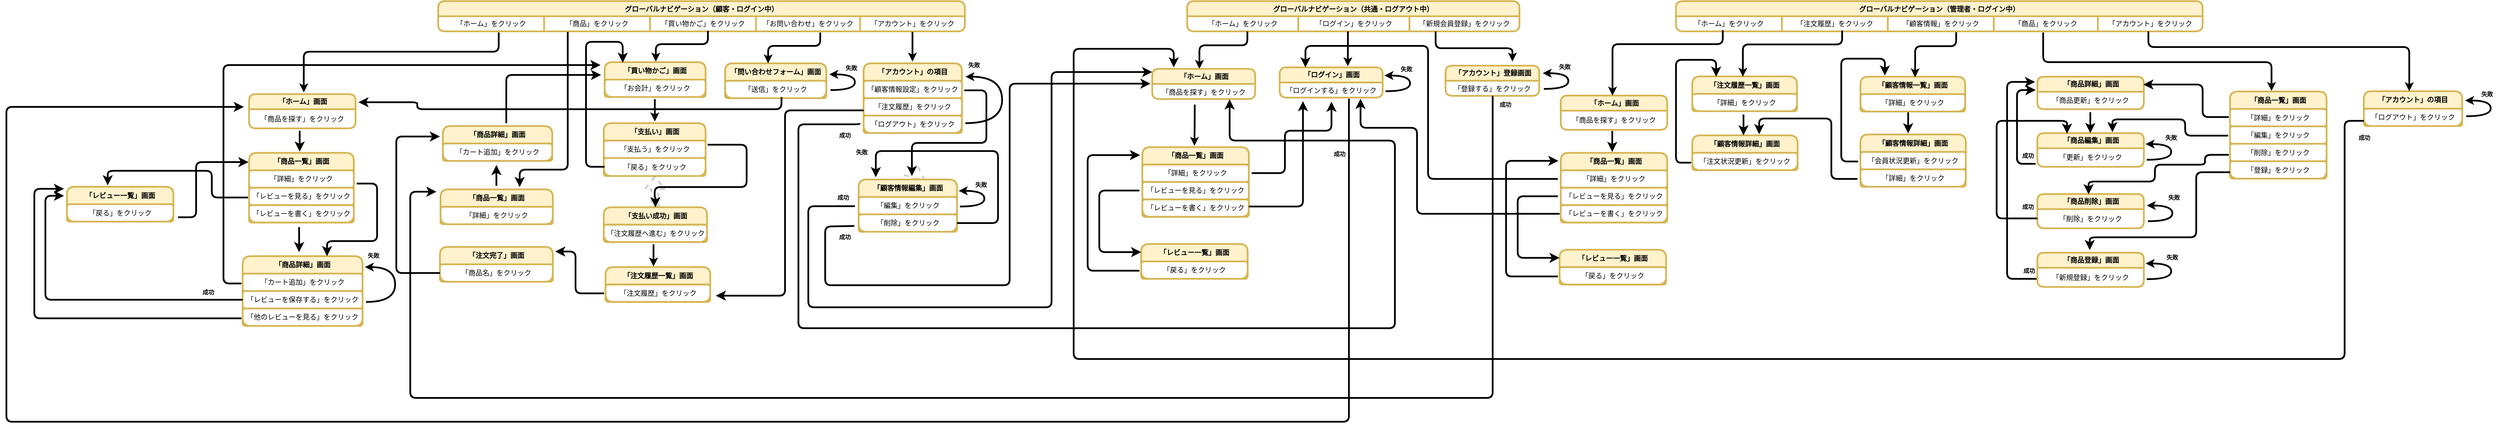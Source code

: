 <mxfile>
    <diagram id="d2k9UJR3CmxIdJL4uFYe" name="Page-1">
        <mxGraphModel dx="2088" dy="629" grid="0" gridSize="10" guides="1" tooltips="1" connect="1" arrows="1" fold="1" page="1" pageScale="1" pageWidth="700" pageHeight="1000" math="0" shadow="0">
            <root>
                <mxCell id="0"/>
                <mxCell id="1" parent="0"/>
                <mxCell id="217" value="グローバルナビゲーション（共通・ログアウト中）" style="shape=table;startSize=26;container=1;collapsible=0;childLayout=tableLayout;fontStyle=1;align=center;shadow=0;strokeColor=#d6b656;fillColor=#fff2cc;rounded=1;strokeWidth=3;" parent="1" vertex="1">
                    <mxGeometry x="1071" y="43" width="571" height="52" as="geometry"/>
                </mxCell>
                <mxCell id="218" value="" style="shape=tableRow;horizontal=0;startSize=0;swimlaneHead=0;swimlaneBody=0;top=0;left=0;bottom=0;right=0;collapsible=0;dropTarget=0;fillColor=none;points=[[0,0.5],[1,0.5]];portConstraint=eastwest;shadow=0;strokeColor=default;rounded=1;strokeWidth=3;" parent="217" vertex="1">
                    <mxGeometry y="26" width="571" height="26" as="geometry"/>
                </mxCell>
                <mxCell id="219" value="「ホーム」をクリック" style="shape=partialRectangle;html=1;whiteSpace=wrap;connectable=0;fillColor=none;top=0;left=0;bottom=0;right=0;overflow=hidden;shadow=0;strokeColor=default;align=center;rounded=1;strokeWidth=3;" parent="218" vertex="1">
                    <mxGeometry width="191" height="26" as="geometry">
                        <mxRectangle width="191" height="26" as="alternateBounds"/>
                    </mxGeometry>
                </mxCell>
                <mxCell id="263" value="「ログイン」をクリック" style="shape=partialRectangle;html=1;whiteSpace=wrap;connectable=0;fillColor=none;top=0;left=0;bottom=0;right=0;overflow=hidden;shadow=0;strokeColor=default;align=center;rounded=1;strokeWidth=3;" parent="218" vertex="1">
                    <mxGeometry x="191" width="191" height="26" as="geometry">
                        <mxRectangle width="191" height="26" as="alternateBounds"/>
                    </mxGeometry>
                </mxCell>
                <mxCell id="220" value="「新規会員登録」をクリック" style="shape=partialRectangle;html=1;whiteSpace=wrap;connectable=0;fillColor=none;top=0;left=0;bottom=0;right=0;overflow=hidden;shadow=0;strokeColor=default;align=center;rounded=1;strokeWidth=3;" parent="218" vertex="1">
                    <mxGeometry x="382" width="189" height="26" as="geometry">
                        <mxRectangle width="189" height="26" as="alternateBounds"/>
                    </mxGeometry>
                </mxCell>
                <mxCell id="221" value="「アカウント」登録画面" style="swimlane;fontStyle=1;childLayout=stackLayout;horizontal=1;startSize=26;fillColor=#fff2cc;horizontalStack=0;resizeParent=1;resizeParentMax=0;resizeLast=0;collapsible=1;marginBottom=0;html=1;shadow=0;strokeColor=#d6b656;fontFamily=Helvetica;fontSize=12;rounded=1;strokeWidth=3;" parent="1" vertex="1">
                    <mxGeometry x="1515" y="154" width="161" height="52" as="geometry"/>
                </mxCell>
                <mxCell id="222" value="「登録する」をクリック" style="text;strokeColor=none;fillColor=none;align=center;verticalAlign=top;spacingLeft=4;spacingRight=4;overflow=hidden;rotatable=0;points=[[0,0.5],[1,0.5]];portConstraint=eastwest;whiteSpace=wrap;html=1;shadow=0;fontFamily=Helvetica;fontSize=12;fontColor=default;startSize=30;rounded=1;strokeWidth=3;" parent="221" vertex="1">
                    <mxGeometry y="26" width="161" height="26" as="geometry"/>
                </mxCell>
                <mxCell id="227" value="" style="endArrow=classic;html=1;fontFamily=Helvetica;fontSize=12;fontColor=default;startSize=30;edgeStyle=orthogonalEdgeStyle;elbow=vertical;curved=1;rounded=1;strokeWidth=3;" parent="1" edge="1">
                    <mxGeometry width="50" height="50" relative="1" as="geometry">
                        <mxPoint x="1684" y="194" as="sourcePoint"/>
                        <mxPoint x="1682" y="167" as="targetPoint"/>
                        <Array as="points">
                            <mxPoint x="1726" y="194"/>
                            <mxPoint x="1726" y="167"/>
                        </Array>
                    </mxGeometry>
                </mxCell>
                <mxCell id="228" value="失敗" style="text;strokeColor=none;fillColor=none;align=left;verticalAlign=top;spacingLeft=4;spacingRight=4;overflow=hidden;rotatable=0;points=[[0,0.5],[1,0.5]];portConstraint=eastwest;whiteSpace=wrap;html=1;shadow=0;fontFamily=Helvetica;fontSize=10;fontColor=default;startSize=30;fontStyle=1;rounded=1;strokeWidth=3;" parent="1" vertex="1">
                    <mxGeometry x="1704" y="144" width="37" height="21" as="geometry"/>
                </mxCell>
                <mxCell id="231" value="グローバルナビゲーション（顧客・ログイン中）" style="shape=table;startSize=26;container=1;collapsible=0;childLayout=tableLayout;fontStyle=1;align=center;shadow=0;strokeColor=#d6b656;fillColor=#fff2cc;rounded=1;strokeWidth=3;" parent="1" vertex="1">
                    <mxGeometry x="-216" y="43" width="905" height="52" as="geometry"/>
                </mxCell>
                <mxCell id="232" value="" style="shape=tableRow;horizontal=0;startSize=0;swimlaneHead=0;swimlaneBody=0;top=0;left=0;bottom=0;right=0;collapsible=0;dropTarget=0;fillColor=none;points=[[0,0.5],[1,0.5]];portConstraint=eastwest;shadow=0;strokeColor=default;rounded=1;strokeWidth=3;" parent="231" vertex="1">
                    <mxGeometry y="26" width="905" height="26" as="geometry"/>
                </mxCell>
                <mxCell id="519" value="「ホーム」をクリック" style="shape=partialRectangle;html=1;whiteSpace=wrap;connectable=0;fillColor=none;top=0;left=0;bottom=0;right=0;overflow=hidden;shadow=0;strokeColor=default;align=center;rounded=1;strokeWidth=3;" parent="232" vertex="1">
                    <mxGeometry width="182" height="26" as="geometry">
                        <mxRectangle width="182" height="26" as="alternateBounds"/>
                    </mxGeometry>
                </mxCell>
                <mxCell id="284" value="「商品」をクリック" style="shape=partialRectangle;html=1;whiteSpace=wrap;connectable=0;fillColor=none;top=0;left=0;bottom=0;right=0;overflow=hidden;shadow=0;strokeColor=default;align=center;rounded=1;strokeWidth=3;" parent="232" vertex="1">
                    <mxGeometry x="182" width="182" height="26" as="geometry">
                        <mxRectangle width="182" height="26" as="alternateBounds"/>
                    </mxGeometry>
                </mxCell>
                <mxCell id="283" value="「買い物かご」をクリック" style="shape=partialRectangle;html=1;whiteSpace=wrap;connectable=0;fillColor=none;top=0;left=0;bottom=0;right=0;overflow=hidden;shadow=0;strokeColor=default;align=center;rounded=1;strokeWidth=3;" parent="232" vertex="1">
                    <mxGeometry x="364" width="182" height="26" as="geometry">
                        <mxRectangle width="182" height="26" as="alternateBounds"/>
                    </mxGeometry>
                </mxCell>
                <mxCell id="233" value="「お問い合わせ」をクリック" style="shape=partialRectangle;html=1;whiteSpace=wrap;connectable=0;fillColor=none;top=0;left=0;bottom=0;right=0;overflow=hidden;shadow=0;strokeColor=default;align=center;rounded=1;strokeWidth=3;" parent="232" vertex="1">
                    <mxGeometry x="546" width="179" height="26" as="geometry">
                        <mxRectangle width="179" height="26" as="alternateBounds"/>
                    </mxGeometry>
                </mxCell>
                <mxCell id="234" value="「アカウント」をクリック" style="shape=partialRectangle;html=1;whiteSpace=wrap;connectable=0;fillColor=none;top=0;left=0;bottom=0;right=0;overflow=hidden;shadow=0;strokeColor=default;align=center;rounded=1;strokeWidth=3;" parent="232" vertex="1">
                    <mxGeometry x="725" width="180" height="26" as="geometry">
                        <mxRectangle width="180" height="26" as="alternateBounds"/>
                    </mxGeometry>
                </mxCell>
                <mxCell id="253" value="「商品一覧」画面" style="swimlane;fontStyle=1;childLayout=stackLayout;horizontal=1;startSize=30;horizontalStack=0;resizeParent=1;resizeParentMax=0;resizeLast=0;collapsible=1;marginBottom=0;whiteSpace=wrap;html=1;shadow=0;strokeColor=#d6b656;fontFamily=Helvetica;fontSize=12;fillColor=#fff2cc;align=center;rounded=1;strokeWidth=3;" parent="1" vertex="1">
                    <mxGeometry x="-212" y="367" width="193" height="60" as="geometry"/>
                </mxCell>
                <mxCell id="254" value="「詳細」をクリック" style="text;align=center;verticalAlign=middle;spacingLeft=4;spacingRight=4;overflow=hidden;points=[[0,0.5],[1,0.5]];portConstraint=eastwest;rotatable=0;whiteSpace=wrap;html=1;shadow=0;fontFamily=Helvetica;fontSize=12;strokeColor=#D6B656;rounded=1;strokeWidth=3;" parent="253" vertex="1">
                    <mxGeometry y="30" width="193" height="30" as="geometry"/>
                </mxCell>
                <mxCell id="259" value="成功" style="text;strokeColor=none;fillColor=none;align=left;verticalAlign=top;spacingLeft=4;spacingRight=4;overflow=hidden;rotatable=0;points=[[0,0.5],[1,0.5]];portConstraint=eastwest;whiteSpace=wrap;html=1;shadow=0;fontFamily=Helvetica;fontSize=10;fontColor=default;startSize=30;fontStyle=1;rounded=1;strokeWidth=3;" parent="1" vertex="1">
                    <mxGeometry x="1602" y="209" width="37" height="21" as="geometry"/>
                </mxCell>
                <mxCell id="261" value="成功" style="text;strokeColor=none;fillColor=none;align=left;verticalAlign=top;spacingLeft=4;spacingRight=4;overflow=hidden;rotatable=0;points=[[0,0.5],[1,0.5]];portConstraint=eastwest;whiteSpace=wrap;html=1;shadow=0;fontFamily=Helvetica;fontSize=10;fontColor=default;startSize=30;fontStyle=1;rounded=1;strokeWidth=3;" parent="1" vertex="1">
                    <mxGeometry x="1317" y="293.5" width="37" height="21" as="geometry"/>
                </mxCell>
                <mxCell id="265" value="失敗" style="text;strokeColor=none;fillColor=none;align=left;verticalAlign=top;spacingLeft=4;spacingRight=4;overflow=hidden;rotatable=0;points=[[0,0.5],[1,0.5]];portConstraint=eastwest;whiteSpace=wrap;html=1;shadow=0;fontFamily=Helvetica;fontSize=10;fontColor=default;startSize=30;fontStyle=1;rounded=1;strokeWidth=3;" parent="1" vertex="1">
                    <mxGeometry x="1432" y="148" width="37" height="21" as="geometry"/>
                </mxCell>
                <mxCell id="266" value="" style="endArrow=classic;html=1;fontFamily=Helvetica;fontSize=12;fontColor=default;startSize=30;edgeStyle=orthogonalEdgeStyle;elbow=vertical;curved=1;rounded=1;strokeWidth=3;" parent="1" edge="1">
                    <mxGeometry width="50" height="50" relative="1" as="geometry">
                        <mxPoint x="1412" y="198" as="sourcePoint"/>
                        <mxPoint x="1410" y="171" as="targetPoint"/>
                        <Array as="points">
                            <mxPoint x="1454" y="198"/>
                            <mxPoint x="1454" y="171"/>
                        </Array>
                    </mxGeometry>
                </mxCell>
                <mxCell id="267" value="「ログイン」画面" style="swimlane;fontStyle=1;childLayout=stackLayout;horizontal=1;startSize=26;fillColor=#fff2cc;horizontalStack=0;resizeParent=1;resizeParentMax=0;resizeLast=0;collapsible=1;marginBottom=0;html=1;shadow=0;strokeColor=#d6b656;fontFamily=Helvetica;fontSize=12;rounded=1;strokeWidth=3;" parent="1" vertex="1">
                    <mxGeometry x="1230" y="157" width="177" height="52" as="geometry"/>
                </mxCell>
                <mxCell id="268" value="「ログインする」をクリック" style="text;strokeColor=none;fillColor=none;align=center;verticalAlign=top;spacingLeft=4;spacingRight=4;overflow=hidden;rotatable=0;points=[[0,0.5],[1,0.5]];portConstraint=eastwest;whiteSpace=wrap;html=1;shadow=0;fontFamily=Helvetica;fontSize=12;fontColor=default;startSize=30;rounded=1;strokeWidth=3;" parent="267" vertex="1">
                    <mxGeometry y="26" width="177" height="26" as="geometry"/>
                </mxCell>
                <mxCell id="832" style="edgeStyle=none;shape=flexArrow;html=1;dashed=1;strokeWidth=3;endArrow=block;endFill=1;opacity=20;" parent="1" source="343" edge="1">
                    <mxGeometry relative="1" as="geometry">
                        <mxPoint x="608" y="325" as="targetPoint"/>
                    </mxGeometry>
                </mxCell>
                <mxCell id="343" value="「顧客情報編集」画面" style="swimlane;fontStyle=1;childLayout=stackLayout;horizontal=1;startSize=30;horizontalStack=0;resizeParent=1;resizeParentMax=0;resizeLast=0;collapsible=1;marginBottom=0;whiteSpace=wrap;html=1;shadow=0;strokeColor=#d6b656;fontFamily=Helvetica;fontSize=12;fillColor=#fff2cc;align=center;rounded=1;strokeWidth=3;" parent="1" vertex="1">
                    <mxGeometry x="506.5" y="350" width="169" height="90" as="geometry"/>
                </mxCell>
                <mxCell id="345" value="「編集」をクリック" style="text;strokeColor=#D6B656;fillColor=none;align=center;verticalAlign=middle;spacingLeft=4;spacingRight=4;overflow=hidden;points=[[0,0.5],[1,0.5]];portConstraint=eastwest;rotatable=0;whiteSpace=wrap;html=1;shadow=0;fontFamily=Helvetica;fontSize=12;fontColor=default;rounded=1;strokeWidth=3;" parent="343" vertex="1">
                    <mxGeometry y="30" width="169" height="30" as="geometry"/>
                </mxCell>
                <mxCell id="346" value="「削除」をクリック" style="text;strokeColor=#D6B656;fillColor=none;align=center;verticalAlign=middle;spacingLeft=4;spacingRight=4;overflow=hidden;points=[[0,0.5],[1,0.5]];portConstraint=eastwest;rotatable=0;whiteSpace=wrap;html=1;shadow=0;fontFamily=Helvetica;fontSize=12;fontColor=default;rounded=1;strokeWidth=3;" parent="343" vertex="1">
                    <mxGeometry y="60" width="169" height="30" as="geometry"/>
                </mxCell>
                <mxCell id="347" value="「注文履歴一覧」画面" style="swimlane;fontStyle=1;childLayout=stackLayout;horizontal=1;startSize=30;horizontalStack=0;resizeParent=1;resizeParentMax=0;resizeLast=0;collapsible=1;marginBottom=0;whiteSpace=wrap;html=1;shadow=0;strokeColor=#d6b656;fontFamily=Helvetica;fontSize=12;fillColor=#fff2cc;align=center;rounded=1;strokeWidth=3;" parent="1" vertex="1">
                    <mxGeometry x="71.5" y="500.77" width="180" height="60" as="geometry"/>
                </mxCell>
                <mxCell id="348" value="「注文履歴」をクリック" style="text;strokeColor=#D6B656;fillColor=none;align=center;verticalAlign=middle;spacingLeft=4;spacingRight=4;overflow=hidden;points=[[0,0.5],[1,0.5]];portConstraint=eastwest;rotatable=0;whiteSpace=wrap;html=1;shadow=0;fontFamily=Helvetica;fontSize=12;fontColor=default;rounded=1;strokeWidth=3;" parent="347" vertex="1">
                    <mxGeometry y="30" width="180" height="30" as="geometry"/>
                </mxCell>
                <mxCell id="350" value="「アカウント」の項目" style="swimlane;fontStyle=1;childLayout=stackLayout;horizontal=1;startSize=30;horizontalStack=0;resizeParent=1;resizeParentMax=0;resizeLast=0;collapsible=1;marginBottom=0;whiteSpace=wrap;html=1;shadow=0;strokeColor=#d6b656;fontFamily=Helvetica;fontSize=12;fillColor=#fff2cc;align=center;rounded=1;strokeWidth=3;" parent="1" vertex="1">
                    <mxGeometry x="515" y="150" width="169" height="120" as="geometry"/>
                </mxCell>
                <mxCell id="351" value="「顧客情報設定」をクリック" style="text;align=center;verticalAlign=middle;spacingLeft=4;spacingRight=4;overflow=hidden;points=[[0,0.5],[1,0.5]];portConstraint=eastwest;rotatable=0;whiteSpace=wrap;html=1;shadow=0;fontFamily=Helvetica;fontSize=12;strokeColor=#D6B656;rounded=1;strokeWidth=3;" parent="350" vertex="1">
                    <mxGeometry y="30" width="169" height="30" as="geometry"/>
                </mxCell>
                <mxCell id="352" value="「注文履歴」をクリック" style="text;strokeColor=#D6B656;fillColor=none;align=center;verticalAlign=middle;spacingLeft=4;spacingRight=4;overflow=hidden;points=[[0,0.5],[1,0.5]];portConstraint=eastwest;rotatable=0;whiteSpace=wrap;html=1;shadow=0;fontFamily=Helvetica;fontSize=12;fontColor=default;rounded=1;strokeWidth=3;" parent="350" vertex="1">
                    <mxGeometry y="60" width="169" height="30" as="geometry"/>
                </mxCell>
                <mxCell id="353" value="「ログアウト」をクリック" style="text;strokeColor=#D6B656;fillColor=none;align=center;verticalAlign=middle;spacingLeft=4;spacingRight=4;overflow=hidden;points=[[0,0.5],[1,0.5]];portConstraint=eastwest;rotatable=0;whiteSpace=wrap;html=1;shadow=0;fontFamily=Helvetica;fontSize=12;fontColor=default;rounded=1;strokeWidth=3;" parent="350" vertex="1">
                    <mxGeometry y="90" width="169" height="30" as="geometry"/>
                </mxCell>
                <mxCell id="354" value="「商品詳細」画面" style="swimlane;fontStyle=1;childLayout=stackLayout;horizontal=1;startSize=30;horizontalStack=0;resizeParent=1;resizeParentMax=0;resizeLast=0;collapsible=1;marginBottom=0;whiteSpace=wrap;html=1;shadow=0;strokeColor=#d6b656;fontFamily=Helvetica;fontSize=12;fillColor=#fff2cc;align=center;rounded=1;strokeWidth=3;" parent="1" vertex="1">
                    <mxGeometry x="-208" y="258" width="188" height="60" as="geometry"/>
                </mxCell>
                <mxCell id="355" value="「カート追加」をクリック" style="text;align=center;verticalAlign=middle;spacingLeft=4;spacingRight=4;overflow=hidden;points=[[0,0.5],[1,0.5]];portConstraint=eastwest;rotatable=0;whiteSpace=wrap;html=1;shadow=0;fontFamily=Helvetica;fontSize=12;strokeColor=#D6B656;rounded=1;strokeWidth=3;" parent="354" vertex="1">
                    <mxGeometry y="30" width="188" height="30" as="geometry"/>
                </mxCell>
                <mxCell id="356" value="「買い物かご」画面" style="swimlane;fontStyle=1;childLayout=stackLayout;horizontal=1;startSize=30;horizontalStack=0;resizeParent=1;resizeParentMax=0;resizeLast=0;collapsible=1;marginBottom=0;whiteSpace=wrap;html=1;shadow=0;strokeColor=#d6b656;fontFamily=Helvetica;fontSize=12;fillColor=#fff2cc;align=center;rounded=1;strokeWidth=3;" parent="1" vertex="1">
                    <mxGeometry x="70" y="148" width="173.5" height="60" as="geometry"/>
                </mxCell>
                <mxCell id="357" value="「お会計」をクリック" style="text;align=center;verticalAlign=middle;spacingLeft=4;spacingRight=4;overflow=hidden;points=[[0,0.5],[1,0.5]];portConstraint=eastwest;rotatable=0;whiteSpace=wrap;html=1;shadow=0;fontFamily=Helvetica;fontSize=12;strokeColor=#D6B656;rounded=1;strokeWidth=3;" parent="356" vertex="1">
                    <mxGeometry y="30" width="173.5" height="30" as="geometry"/>
                </mxCell>
                <mxCell id="358" value="「支払い」画面" style="swimlane;fontStyle=1;childLayout=stackLayout;horizontal=1;startSize=30;horizontalStack=0;resizeParent=1;resizeParentMax=0;resizeLast=0;collapsible=1;marginBottom=0;whiteSpace=wrap;html=1;shadow=0;strokeColor=#d6b656;fontFamily=Helvetica;fontSize=12;fillColor=#fff2cc;align=center;rounded=1;strokeWidth=3;" parent="1" vertex="1">
                    <mxGeometry x="68.5" y="253" width="175" height="91" as="geometry"/>
                </mxCell>
                <mxCell id="772" value="「支払う」をクリック" style="text;align=center;verticalAlign=middle;spacingLeft=4;spacingRight=4;overflow=hidden;points=[[0,0.5],[1,0.5]];portConstraint=eastwest;rotatable=0;whiteSpace=wrap;html=1;shadow=0;fontFamily=Helvetica;fontSize=12;strokeColor=#D6B656;rounded=1;strokeWidth=3;" parent="358" vertex="1">
                    <mxGeometry y="30" width="175" height="30" as="geometry"/>
                </mxCell>
                <mxCell id="359" value="「戻る」をクリック" style="text;align=center;verticalAlign=middle;spacingLeft=4;spacingRight=4;overflow=hidden;points=[[0,0.5],[1,0.5]];portConstraint=eastwest;rotatable=0;whiteSpace=wrap;html=1;shadow=0;fontFamily=Helvetica;fontSize=12;strokeColor=#D6B656;rounded=1;strokeWidth=3;" parent="358" vertex="1">
                    <mxGeometry y="60" width="175" height="31" as="geometry"/>
                </mxCell>
                <mxCell id="817" value="" style="edgeStyle=none;shape=flexArrow;html=1;dashed=1;strokeWidth=3;endArrow=block;endFill=1;opacity=20;" parent="1" source="360" target="359" edge="1">
                    <mxGeometry relative="1" as="geometry"/>
                </mxCell>
                <mxCell id="360" value="「支払い成功」画面" style="swimlane;fontStyle=1;childLayout=stackLayout;horizontal=1;startSize=30;horizontalStack=0;resizeParent=1;resizeParentMax=0;resizeLast=0;collapsible=1;marginBottom=0;whiteSpace=wrap;html=1;shadow=0;strokeColor=#d6b656;fontFamily=Helvetica;fontSize=12;fillColor=#fff2cc;align=center;rounded=1;strokeWidth=3;" parent="1" vertex="1">
                    <mxGeometry x="68.5" y="397.77" width="177.5" height="60" as="geometry"/>
                </mxCell>
                <mxCell id="361" value="「注文履歴へ進む」をクリック" style="text;align=center;verticalAlign=middle;spacingLeft=4;spacingRight=4;overflow=hidden;points=[[0,0.5],[1,0.5]];portConstraint=eastwest;rotatable=0;whiteSpace=wrap;html=1;shadow=0;fontFamily=Helvetica;fontSize=12;strokeColor=#D6B656;rounded=1;strokeWidth=3;" parent="360" vertex="1">
                    <mxGeometry y="30" width="177.5" height="30" as="geometry"/>
                </mxCell>
                <mxCell id="362" value="「注文完了」画面" style="swimlane;fontStyle=1;childLayout=stackLayout;horizontal=1;startSize=30;horizontalStack=0;resizeParent=1;resizeParentMax=0;resizeLast=0;collapsible=1;marginBottom=0;whiteSpace=wrap;html=1;shadow=0;strokeColor=#d6b656;fontFamily=Helvetica;fontSize=12;fillColor=#fff2cc;align=center;rounded=1;strokeWidth=3;" parent="1" vertex="1">
                    <mxGeometry x="-213" y="466" width="194" height="60" as="geometry"/>
                </mxCell>
                <mxCell id="363" value="「商品名」をクリック" style="text;strokeColor=#D6B656;fillColor=none;align=center;verticalAlign=middle;spacingLeft=4;spacingRight=4;overflow=hidden;points=[[0,0.5],[1,0.5]];portConstraint=eastwest;rotatable=0;whiteSpace=wrap;html=1;shadow=0;fontFamily=Helvetica;fontSize=12;fontColor=default;rounded=1;strokeWidth=3;" parent="362" vertex="1">
                    <mxGeometry y="30" width="194" height="30" as="geometry"/>
                </mxCell>
                <mxCell id="364" value="「問い合わせフォーム」画面" style="swimlane;fontStyle=1;childLayout=stackLayout;horizontal=1;startSize=30;horizontalStack=0;resizeParent=1;resizeParentMax=0;resizeLast=0;collapsible=1;marginBottom=0;whiteSpace=wrap;html=1;shadow=0;strokeColor=#d6b656;fontFamily=Helvetica;fontSize=12;fillColor=#fff2cc;align=center;rounded=1;strokeWidth=3;" parent="1" vertex="1">
                    <mxGeometry x="277" y="150" width="174" height="60" as="geometry"/>
                </mxCell>
                <mxCell id="365" value="「送信」をクリック" style="text;align=center;verticalAlign=middle;spacingLeft=4;spacingRight=4;overflow=hidden;points=[[0,0.5],[1,0.5]];portConstraint=eastwest;rotatable=0;whiteSpace=wrap;html=1;shadow=0;fontFamily=Helvetica;fontSize=12;strokeColor=#D6B656;rounded=1;strokeWidth=3;" parent="364" vertex="1">
                    <mxGeometry y="30" width="174" height="30" as="geometry"/>
                </mxCell>
                <mxCell id="366" value="" style="edgeStyle=orthogonalEdgeStyle;endArrow=classic;html=1;rounded=1;endSize=8;startSize=8;strokeWidth=3;entryX=-0.049;entryY=0.373;entryDx=0;entryDy=0;entryPerimeter=0;" parent="1" edge="1" target="513">
                    <mxGeometry width="50" height="50" relative="1" as="geometry">
                        <mxPoint x="1349" y="211" as="sourcePoint"/>
                        <mxPoint x="-573" y="223" as="targetPoint"/>
                        <Array as="points">
                            <mxPoint x="1349" y="767"/>
                            <mxPoint x="-958" y="767"/>
                            <mxPoint x="-958" y="225"/>
                        </Array>
                    </mxGeometry>
                </mxCell>
                <mxCell id="369" value="" style="edgeStyle=orthogonalEdgeStyle;endArrow=classic;html=1;rounded=1;endSize=8;startSize=8;strokeWidth=3;" parent="1" edge="1">
                    <mxGeometry width="50" height="50" relative="1" as="geometry">
                        <mxPoint x="1596" y="206" as="sourcePoint"/>
                        <mxPoint x="-219" y="371" as="targetPoint"/>
                        <Array as="points">
                            <mxPoint x="1596" y="726"/>
                            <mxPoint x="-264" y="726"/>
                            <mxPoint x="-264" y="371"/>
                        </Array>
                    </mxGeometry>
                </mxCell>
                <mxCell id="370" value="" style="edgeStyle=segmentEdgeStyle;endArrow=classic;html=1;curved=0;rounded=1;endSize=8;startSize=8;labelBackgroundColor=default;strokeColor=default;fontFamily=Helvetica;fontSize=11;fontColor=default;shape=connector;strokeWidth=3;" parent="1" edge="1">
                    <mxGeometry width="50" height="50" relative="1" as="geometry">
                        <mxPoint x="-116" y="361" as="sourcePoint"/>
                        <mxPoint x="-116" y="325" as="targetPoint"/>
                        <Array as="points">
                            <mxPoint x="-116" y="340"/>
                            <mxPoint x="-116" y="340"/>
                        </Array>
                    </mxGeometry>
                </mxCell>
                <mxCell id="371" value="" style="edgeStyle=elbowEdgeStyle;elbow=vertical;endArrow=classic;html=1;curved=0;rounded=1;endSize=8;startSize=8;labelBackgroundColor=default;strokeColor=default;fontFamily=Helvetica;fontSize=11;fontColor=default;shape=connector;strokeWidth=3;exitX=0.246;exitY=1.038;exitDx=0;exitDy=0;exitPerimeter=0;" parent="1" source="232" edge="1">
                    <mxGeometry width="50" height="50" relative="1" as="geometry">
                        <mxPoint x="44" y="95" as="sourcePoint"/>
                        <mxPoint x="-76" y="363" as="targetPoint"/>
                        <Array as="points">
                            <mxPoint x="-52" y="333"/>
                            <mxPoint x="-69" y="339"/>
                            <mxPoint x="8" y="330"/>
                            <mxPoint x="24" y="384"/>
                        </Array>
                    </mxGeometry>
                </mxCell>
                <mxCell id="372" value="" style="edgeStyle=elbowEdgeStyle;elbow=vertical;endArrow=classic;html=1;curved=0;rounded=1;endSize=8;startSize=8;labelBackgroundColor=default;strokeColor=default;fontFamily=Helvetica;fontSize=11;fontColor=default;shape=connector;entryX=-0.035;entryY=-0.267;entryDx=0;entryDy=0;entryPerimeter=0;strokeWidth=3;" parent="1" target="357" edge="1">
                    <mxGeometry width="50" height="50" relative="1" as="geometry">
                        <mxPoint x="-99" y="253" as="sourcePoint"/>
                        <mxPoint x="106" y="195" as="targetPoint"/>
                        <Array as="points">
                            <mxPoint x="-16" y="170"/>
                            <mxPoint x="-95" y="182"/>
                        </Array>
                    </mxGeometry>
                </mxCell>
                <mxCell id="378" value="" style="endArrow=classic;html=1;fontFamily=Helvetica;fontSize=12;fontColor=default;startSize=30;edgeStyle=elbowEdgeStyle;elbow=vertical;entryX=0.458;entryY=0;entryDx=0;entryDy=0;entryPerimeter=0;rounded=1;strokeWidth=3;" parent="1" target="491" edge="1">
                    <mxGeometry width="50" height="50" relative="1" as="geometry">
                        <mxPoint x="1174.5" y="95" as="sourcePoint"/>
                        <mxPoint x="1098" y="152" as="targetPoint"/>
                        <Array as="points">
                            <mxPoint x="1139" y="119"/>
                        </Array>
                    </mxGeometry>
                </mxCell>
                <mxCell id="388" value="" style="endArrow=classic;html=1;fontFamily=Helvetica;fontSize=12;fontColor=default;startSize=30;fontStyle=1;rounded=1;strokeWidth=3;" parent="1" edge="1">
                    <mxGeometry width="50" height="50" relative="1" as="geometry">
                        <mxPoint x="156.25" y="237" as="sourcePoint"/>
                        <mxPoint x="156.25" y="250" as="targetPoint"/>
                        <Array as="points">
                            <mxPoint x="156.25" y="208"/>
                        </Array>
                    </mxGeometry>
                </mxCell>
                <mxCell id="391" value="" style="endArrow=classic;html=1;fontFamily=Helvetica;fontSize=12;fontColor=default;startSize=30;rounded=1;strokeWidth=3;" parent="1" edge="1">
                    <mxGeometry width="50" height="50" relative="1" as="geometry">
                        <mxPoint x="154" y="486.77" as="sourcePoint"/>
                        <mxPoint x="154" y="499.77" as="targetPoint"/>
                        <Array as="points">
                            <mxPoint x="154" y="457.77"/>
                        </Array>
                    </mxGeometry>
                </mxCell>
                <mxCell id="402" value="" style="edgeStyle=segmentEdgeStyle;endArrow=classic;html=1;curved=0;rounded=1;endSize=8;startSize=8;labelBackgroundColor=default;strokeColor=default;fontFamily=Helvetica;fontSize=11;fontColor=default;shape=connector;strokeWidth=3;" parent="1" edge="1">
                    <mxGeometry width="50" height="50" relative="1" as="geometry">
                        <mxPoint x="-213" y="511" as="sourcePoint"/>
                        <mxPoint x="-213" y="276" as="targetPoint"/>
                        <Array as="points">
                            <mxPoint x="-288" y="511"/>
                            <mxPoint x="-288" y="276"/>
                        </Array>
                    </mxGeometry>
                </mxCell>
                <mxCell id="409" value="" style="edgeStyle=segmentEdgeStyle;endArrow=classic;html=1;curved=0;rounded=1;endSize=8;startSize=8;labelBackgroundColor=default;strokeColor=default;fontFamily=Helvetica;fontSize=11;fontColor=default;shape=connector;strokeWidth=3;" parent="1" edge="1">
                    <mxGeometry width="50" height="50" relative="1" as="geometry">
                        <mxPoint x="69" y="546" as="sourcePoint"/>
                        <mxPoint x="-15" y="474" as="targetPoint"/>
                        <Array as="points">
                            <mxPoint x="20" y="546"/>
                            <mxPoint x="20" y="474"/>
                        </Array>
                    </mxGeometry>
                </mxCell>
                <mxCell id="410" value="" style="edgeStyle=segmentEdgeStyle;endArrow=classic;html=1;curved=0;rounded=1;endSize=8;startSize=8;labelBackgroundColor=default;strokeColor=default;fontFamily=Helvetica;fontSize=11;fontColor=default;shape=connector;exitX=-0.043;exitY=0.667;exitDx=0;exitDy=0;exitPerimeter=0;entryX=1.053;entryY=0.641;entryDx=0;entryDy=0;entryPerimeter=0;strokeWidth=3;" parent="1" target="348" edge="1">
                    <mxGeometry width="50" height="50" relative="1" as="geometry">
                        <mxPoint x="515" y="231.01" as="sourcePoint"/>
                        <mxPoint x="291" y="550" as="targetPoint"/>
                        <Array as="points">
                            <mxPoint x="380" y="231"/>
                            <mxPoint x="380" y="550"/>
                        </Array>
                    </mxGeometry>
                </mxCell>
                <mxCell id="414" value="" style="edgeStyle=orthogonalEdgeStyle;endArrow=classic;html=1;rounded=1;endSize=8;startSize=8;labelBackgroundColor=default;strokeColor=default;fontFamily=Helvetica;fontSize=11;fontColor=default;shape=connector;strokeWidth=3;" parent="1" edge="1">
                    <mxGeometry width="50" height="50" relative="1" as="geometry">
                        <mxPoint x="500" y="396" as="sourcePoint"/>
                        <mxPoint x="1011" y="165" as="targetPoint"/>
                        <Array as="points">
                            <mxPoint x="420" y="396"/>
                            <mxPoint x="420" y="570"/>
                            <mxPoint x="838" y="570"/>
                            <mxPoint x="838" y="165"/>
                        </Array>
                    </mxGeometry>
                </mxCell>
                <mxCell id="491" value="「ホーム」画面" style="swimlane;fontStyle=1;childLayout=stackLayout;horizontal=1;startSize=26;fillColor=#fff2cc;horizontalStack=0;resizeParent=1;resizeParentMax=0;resizeLast=0;collapsible=1;marginBottom=0;html=1;shadow=0;strokeColor=#d6b656;fontFamily=Helvetica;fontSize=12;rounded=1;strokeWidth=3;" parent="1" vertex="1">
                    <mxGeometry x="1011" y="159.5" width="177" height="52" as="geometry"/>
                </mxCell>
                <mxCell id="492" value="「商品を探す」をクリック" style="text;strokeColor=none;fillColor=none;align=center;verticalAlign=top;spacingLeft=4;spacingRight=4;overflow=hidden;rotatable=0;points=[[0,0.5],[1,0.5]];portConstraint=eastwest;whiteSpace=wrap;html=1;shadow=0;fontFamily=Helvetica;fontSize=12;fontColor=default;startSize=30;rounded=1;strokeWidth=3;" parent="491" vertex="1">
                    <mxGeometry y="26" width="177" height="26" as="geometry"/>
                </mxCell>
                <mxCell id="505" value="「商品一覧」画面" style="swimlane;fontStyle=1;childLayout=stackLayout;horizontal=1;startSize=30;horizontalStack=0;resizeParent=1;resizeParentMax=0;resizeLast=0;collapsible=1;marginBottom=0;whiteSpace=wrap;html=1;shadow=0;strokeColor=#d6b656;fontFamily=Helvetica;fontSize=12;fillColor=#fff2cc;align=center;rounded=1;strokeWidth=3;" parent="1" vertex="1">
                    <mxGeometry x="994" y="294.27" width="183" height="120" as="geometry"/>
                </mxCell>
                <mxCell id="731" value="「詳細」をクリック" style="text;align=center;verticalAlign=middle;spacingLeft=4;spacingRight=4;overflow=hidden;points=[[0,0.5],[1,0.5]];portConstraint=eastwest;rotatable=0;whiteSpace=wrap;html=1;shadow=0;fontFamily=Helvetica;fontSize=12;strokeColor=#D6B656;rounded=1;strokeWidth=3;" parent="505" vertex="1">
                    <mxGeometry y="30" width="183" height="30" as="geometry"/>
                </mxCell>
                <mxCell id="732" value="「レビューを見る」をクリック" style="text;align=center;verticalAlign=middle;spacingLeft=4;spacingRight=4;overflow=hidden;points=[[0,0.5],[1,0.5]];portConstraint=eastwest;rotatable=0;whiteSpace=wrap;html=1;shadow=0;fontFamily=Helvetica;fontSize=12;strokeColor=#D6B656;rounded=1;strokeWidth=3;" parent="505" vertex="1">
                    <mxGeometry y="60" width="183" height="30" as="geometry"/>
                </mxCell>
                <mxCell id="506" value="「レビューを書く」をクリック" style="text;align=center;verticalAlign=middle;spacingLeft=4;spacingRight=4;overflow=hidden;points=[[0,0.5],[1,0.5]];portConstraint=eastwest;rotatable=0;whiteSpace=wrap;html=1;shadow=0;fontFamily=Helvetica;fontSize=12;strokeColor=#D6B656;rounded=1;strokeWidth=3;" parent="505" vertex="1">
                    <mxGeometry y="90" width="183" height="30" as="geometry"/>
                </mxCell>
                <mxCell id="512" value="" style="endArrow=classic;html=1;fontFamily=Helvetica;fontSize=12;fontColor=default;startSize=30;edgeStyle=elbowEdgeStyle;elbow=vertical;fontStyle=0;rounded=1;strokeWidth=3;" parent="1" edge="1">
                    <mxGeometry width="50" height="50" relative="1" as="geometry">
                        <mxPoint x="-112" y="97" as="sourcePoint"/>
                        <mxPoint x="-447" y="200" as="targetPoint"/>
                        <Array as="points">
                            <mxPoint x="-122" y="130"/>
                            <mxPoint x="-108" y="135"/>
                            <mxPoint x="-199" y="135"/>
                            <mxPoint x="-356" y="134.87"/>
                        </Array>
                    </mxGeometry>
                </mxCell>
                <mxCell id="513" value="「ホーム」画面" style="swimlane;fontStyle=1;childLayout=stackLayout;horizontal=1;startSize=26;fillColor=#fff2cc;horizontalStack=0;resizeParent=1;resizeParentMax=0;resizeLast=0;collapsible=1;marginBottom=0;html=1;shadow=0;strokeColor=#d6b656;fontFamily=Helvetica;fontSize=12;rounded=1;strokeWidth=3;" parent="1" vertex="1">
                    <mxGeometry x="-541" y="203" width="183" height="59" as="geometry"/>
                </mxCell>
                <mxCell id="514" value="「商品を探す」をクリック" style="text;strokeColor=none;fillColor=none;align=center;verticalAlign=middle;spacingLeft=4;spacingRight=4;overflow=hidden;rotatable=0;points=[[0,0.5],[1,0.5]];portConstraint=eastwest;whiteSpace=wrap;html=1;shadow=0;fontFamily=Helvetica;fontSize=12;fontColor=default;startSize=30;rounded=1;strokeWidth=3;" parent="513" vertex="1">
                    <mxGeometry y="26" width="183" height="33" as="geometry"/>
                </mxCell>
                <mxCell id="515" value="「商品詳細」画面" style="swimlane;fontStyle=1;childLayout=stackLayout;horizontal=1;startSize=30;horizontalStack=0;resizeParent=1;resizeParentMax=0;resizeLast=0;collapsible=1;marginBottom=0;whiteSpace=wrap;html=1;shadow=0;strokeColor=#d6b656;fontFamily=Helvetica;fontSize=12;fillColor=#fff2cc;align=center;rounded=1;strokeWidth=3;" parent="1" vertex="1">
                    <mxGeometry x="-552" y="482" width="206" height="120" as="geometry"/>
                </mxCell>
                <mxCell id="740" value="「カート追加」をクリック" style="text;align=center;verticalAlign=middle;spacingLeft=4;spacingRight=4;overflow=hidden;points=[[0,0.5],[1,0.5]];portConstraint=eastwest;rotatable=0;whiteSpace=wrap;html=1;shadow=0;fontFamily=Helvetica;fontSize=12;strokeColor=#D6B656;rounded=1;strokeWidth=3;" parent="515" vertex="1">
                    <mxGeometry y="30" width="206" height="30" as="geometry"/>
                </mxCell>
                <mxCell id="741" value="「レビューを保存する」をクリック" style="text;align=center;verticalAlign=middle;spacingLeft=4;spacingRight=4;overflow=hidden;points=[[0,0.5],[1,0.5]];portConstraint=eastwest;rotatable=0;whiteSpace=wrap;html=1;shadow=0;fontFamily=Helvetica;fontSize=12;strokeColor=#D6B656;rounded=1;strokeWidth=3;" parent="515" vertex="1">
                    <mxGeometry y="60" width="206" height="30" as="geometry"/>
                </mxCell>
                <mxCell id="516" value="「他のレビューを見る」をクリック" style="text;align=center;verticalAlign=middle;spacingLeft=4;spacingRight=4;overflow=hidden;points=[[0,0.5],[1,0.5]];portConstraint=eastwest;rotatable=0;whiteSpace=wrap;html=1;shadow=0;fontFamily=Helvetica;fontSize=12;strokeColor=#D6B656;rounded=1;strokeWidth=3;" parent="515" vertex="1">
                    <mxGeometry y="90" width="206" height="30" as="geometry"/>
                </mxCell>
                <mxCell id="517" value="「商品一覧」画面" style="swimlane;fontStyle=1;childLayout=stackLayout;horizontal=1;startSize=30;horizontalStack=0;resizeParent=1;resizeParentMax=0;resizeLast=0;collapsible=1;marginBottom=0;whiteSpace=wrap;html=1;shadow=0;strokeColor=#d6b656;fontFamily=Helvetica;fontSize=12;fillColor=#fff2cc;align=center;rounded=1;strokeWidth=3;" parent="1" vertex="1">
                    <mxGeometry x="-541" y="304.13" width="180" height="120" as="geometry"/>
                </mxCell>
                <mxCell id="685" value="「詳細」をクリック" style="text;align=center;verticalAlign=middle;spacingLeft=4;spacingRight=4;overflow=hidden;points=[[0,0.5],[1,0.5]];portConstraint=eastwest;rotatable=0;whiteSpace=wrap;html=1;shadow=0;fontFamily=Helvetica;fontSize=12;strokeColor=#D6B656;rounded=1;strokeWidth=3;" parent="517" vertex="1">
                    <mxGeometry y="30" width="180" height="30" as="geometry"/>
                </mxCell>
                <mxCell id="686" value="「レビューを見る」をクリック" style="text;align=center;verticalAlign=middle;spacingLeft=4;spacingRight=4;overflow=hidden;points=[[0,0.5],[1,0.5]];portConstraint=eastwest;rotatable=0;whiteSpace=wrap;html=1;shadow=0;fontFamily=Helvetica;fontSize=12;strokeColor=#D6B656;rounded=1;strokeWidth=3;" parent="517" vertex="1">
                    <mxGeometry y="60" width="180" height="30" as="geometry"/>
                </mxCell>
                <mxCell id="518" value="「レビューを書く」をクリック" style="text;align=center;verticalAlign=middle;spacingLeft=4;spacingRight=4;overflow=hidden;points=[[0,0.5],[1,0.5]];portConstraint=eastwest;rotatable=0;whiteSpace=wrap;html=1;shadow=0;fontFamily=Helvetica;fontSize=12;strokeColor=#D6B656;rounded=1;strokeWidth=3;" parent="517" vertex="1">
                    <mxGeometry y="90" width="180" height="30" as="geometry"/>
                </mxCell>
                <mxCell id="396" value="" style="endArrow=classic;html=1;fontFamily=Helvetica;fontSize=12;fontColor=default;startSize=30;edgeStyle=elbowEdgeStyle;elbow=vertical;entryX=0.425;entryY=0;entryDx=0;entryDy=0;entryPerimeter=0;rounded=1;strokeWidth=3;" parent="1" target="364" edge="1">
                    <mxGeometry width="50" height="50" relative="1" as="geometry">
                        <mxPoint x="440.5" y="97" as="sourcePoint"/>
                        <mxPoint x="393" y="147" as="targetPoint"/>
                        <Array as="points">
                            <mxPoint x="344" y="120"/>
                            <mxPoint x="494" y="117"/>
                            <mxPoint x="415" y="119"/>
                            <mxPoint x="325" y="132"/>
                            <mxPoint x="346" y="122"/>
                            <mxPoint x="296" y="129"/>
                            <mxPoint x="272" y="129"/>
                        </Array>
                    </mxGeometry>
                </mxCell>
                <mxCell id="521" value="" style="endArrow=classic;html=1;fontFamily=Helvetica;fontSize=12;fontColor=default;startSize=30;rounded=1;strokeWidth=3;" parent="1" edge="1">
                    <mxGeometry width="50" height="50" relative="1" as="geometry">
                        <mxPoint x="599" y="96" as="sourcePoint"/>
                        <mxPoint x="599" y="147" as="targetPoint"/>
                        <Array as="points">
                            <mxPoint x="599" y="102"/>
                        </Array>
                    </mxGeometry>
                </mxCell>
                <mxCell id="522" value="" style="endArrow=classic;html=1;fontFamily=Helvetica;fontSize=12;fontColor=default;startSize=30;edgeStyle=elbowEdgeStyle;elbow=vertical;entryX=0.425;entryY=0;entryDx=0;entryDy=0;entryPerimeter=0;rounded=1;strokeWidth=3;" parent="1" edge="1">
                    <mxGeometry width="50" height="50" relative="1" as="geometry">
                        <mxPoint x="247.5" y="94" as="sourcePoint"/>
                        <mxPoint x="157.95" y="147" as="targetPoint"/>
                        <Array as="points">
                            <mxPoint x="151" y="117"/>
                            <mxPoint x="301" y="114"/>
                            <mxPoint x="222" y="116"/>
                            <mxPoint x="132" y="129"/>
                            <mxPoint x="153" y="119"/>
                            <mxPoint x="103" y="126"/>
                            <mxPoint x="79" y="126"/>
                        </Array>
                    </mxGeometry>
                </mxCell>
                <mxCell id="527" value="" style="edgeStyle=segmentEdgeStyle;endArrow=classic;html=1;curved=0;rounded=1;endSize=8;startSize=8;labelBackgroundColor=default;strokeColor=default;fontFamily=Helvetica;fontSize=11;fontColor=default;shape=connector;strokeWidth=3;" parent="1" edge="1">
                    <mxGeometry width="50" height="50" relative="1" as="geometry">
                        <mxPoint x="-454" y="266" as="sourcePoint"/>
                        <mxPoint x="-454" y="302" as="targetPoint"/>
                        <Array as="points">
                            <mxPoint x="-454" y="281"/>
                            <mxPoint x="-454" y="281"/>
                        </Array>
                    </mxGeometry>
                </mxCell>
                <mxCell id="533" value="" style="edgeStyle=segmentEdgeStyle;endArrow=classic;html=1;curved=0;rounded=1;endSize=8;startSize=8;labelBackgroundColor=default;strokeColor=default;fontFamily=Helvetica;fontSize=11;fontColor=default;shape=connector;fontStyle=0;strokeWidth=3;" parent="1" target="515" edge="1">
                    <mxGeometry width="50" height="50" relative="1" as="geometry">
                        <mxPoint x="-356" y="357" as="sourcePoint"/>
                        <mxPoint x="-552" y="500" as="targetPoint"/>
                        <Array as="points">
                            <mxPoint x="-321" y="357"/>
                            <mxPoint x="-321" y="456"/>
                            <mxPoint x="-407" y="456"/>
                        </Array>
                    </mxGeometry>
                </mxCell>
                <mxCell id="534" value="" style="edgeStyle=segmentEdgeStyle;endArrow=classic;html=1;curved=0;rounded=1;endSize=8;startSize=8;exitX=0.557;exitY=0.933;exitDx=0;exitDy=0;exitPerimeter=0;fontStyle=0;strokeWidth=3;" parent="1" source="365" edge="1">
                    <mxGeometry width="50" height="50" relative="1" as="geometry">
                        <mxPoint x="372" y="220" as="sourcePoint"/>
                        <mxPoint x="-353" y="217" as="targetPoint"/>
                        <Array as="points">
                            <mxPoint x="374" y="229"/>
                            <mxPoint x="-252" y="229"/>
                            <mxPoint x="-252" y="217"/>
                        </Array>
                    </mxGeometry>
                </mxCell>
                <mxCell id="536" value="グローバルナビゲーション（管理者・ログイン中）" style="shape=table;startSize=26;container=1;collapsible=0;childLayout=tableLayout;fontStyle=1;align=center;shadow=0;strokeColor=#d6b656;fillColor=#fff2cc;rounded=1;strokeWidth=3;" parent="1" vertex="1">
                    <mxGeometry x="1911" y="43" width="905" height="52" as="geometry"/>
                </mxCell>
                <mxCell id="537" value="" style="shape=tableRow;horizontal=0;startSize=0;swimlaneHead=0;swimlaneBody=0;top=0;left=0;bottom=0;right=0;collapsible=0;dropTarget=0;fillColor=none;points=[[0,0.5],[1,0.5]];portConstraint=eastwest;shadow=0;strokeColor=default;rounded=1;strokeWidth=3;" parent="536" vertex="1">
                    <mxGeometry y="26" width="905" height="26" as="geometry"/>
                </mxCell>
                <mxCell id="538" value="「ホーム」をクリック" style="shape=partialRectangle;html=1;whiteSpace=wrap;connectable=0;fillColor=none;top=0;left=0;bottom=0;right=0;overflow=hidden;shadow=0;strokeColor=default;align=center;rounded=1;strokeWidth=3;" parent="537" vertex="1">
                    <mxGeometry width="182" height="26" as="geometry">
                        <mxRectangle width="182" height="26" as="alternateBounds"/>
                    </mxGeometry>
                </mxCell>
                <mxCell id="539" value="「注文履歴」をクリック" style="shape=partialRectangle;html=1;whiteSpace=wrap;connectable=0;fillColor=none;top=0;left=0;bottom=0;right=0;overflow=hidden;shadow=0;strokeColor=default;align=center;rounded=1;strokeWidth=3;" parent="537" vertex="1">
                    <mxGeometry x="182" width="182" height="26" as="geometry">
                        <mxRectangle width="182" height="26" as="alternateBounds"/>
                    </mxGeometry>
                </mxCell>
                <mxCell id="540" value="「顧客情報」をクリック" style="shape=partialRectangle;html=1;whiteSpace=wrap;connectable=0;fillColor=none;top=0;left=0;bottom=0;right=0;overflow=hidden;shadow=0;strokeColor=default;align=center;rounded=1;strokeWidth=3;" parent="537" vertex="1">
                    <mxGeometry x="364" width="182" height="26" as="geometry">
                        <mxRectangle width="182" height="26" as="alternateBounds"/>
                    </mxGeometry>
                </mxCell>
                <mxCell id="541" value="「商品」をクリック" style="shape=partialRectangle;html=1;whiteSpace=wrap;connectable=0;fillColor=none;top=0;left=0;bottom=0;right=0;overflow=hidden;shadow=0;strokeColor=default;align=center;rounded=1;strokeWidth=3;" parent="537" vertex="1">
                    <mxGeometry x="546" width="179" height="26" as="geometry">
                        <mxRectangle width="179" height="26" as="alternateBounds"/>
                    </mxGeometry>
                </mxCell>
                <mxCell id="542" value="「アカウント」をクリック" style="shape=partialRectangle;html=1;whiteSpace=wrap;connectable=0;fillColor=none;top=0;left=0;bottom=0;right=0;overflow=hidden;shadow=0;strokeColor=default;align=center;rounded=1;strokeWidth=3;" parent="537" vertex="1">
                    <mxGeometry x="725" width="180" height="26" as="geometry">
                        <mxRectangle width="180" height="26" as="alternateBounds"/>
                    </mxGeometry>
                </mxCell>
                <mxCell id="547" value="「アカウント」の項目" style="swimlane;fontStyle=1;childLayout=stackLayout;horizontal=1;startSize=30;horizontalStack=0;resizeParent=1;resizeParentMax=0;resizeLast=0;collapsible=1;marginBottom=0;whiteSpace=wrap;html=1;shadow=0;strokeColor=#d6b656;fontFamily=Helvetica;fontSize=12;fillColor=#fff2cc;align=center;rounded=1;strokeWidth=3;" parent="1" vertex="1">
                    <mxGeometry x="3093" y="198" width="169" height="60" as="geometry"/>
                </mxCell>
                <mxCell id="550" value="「ログアウト」をクリック" style="text;strokeColor=#D6B656;fillColor=none;align=center;verticalAlign=middle;spacingLeft=4;spacingRight=4;overflow=hidden;points=[[0,0.5],[1,0.5]];portConstraint=eastwest;rotatable=0;whiteSpace=wrap;html=1;shadow=0;fontFamily=Helvetica;fontSize=12;fontColor=default;rounded=1;strokeWidth=3;" parent="547" vertex="1">
                    <mxGeometry y="30" width="169" height="30" as="geometry"/>
                </mxCell>
                <mxCell id="553" value="" style="endArrow=classic;html=1;fontFamily=Helvetica;fontSize=12;fontColor=default;startSize=30;edgeStyle=orthogonalEdgeStyle;elbow=vertical;curved=1;rounded=1;strokeWidth=3;" parent="1" edge="1">
                    <mxGeometry width="50" height="50" relative="1" as="geometry">
                        <mxPoint x="3269" y="241" as="sourcePoint"/>
                        <mxPoint x="3267" y="214" as="targetPoint"/>
                        <Array as="points">
                            <mxPoint x="3311" y="241"/>
                            <mxPoint x="3311" y="214"/>
                        </Array>
                    </mxGeometry>
                </mxCell>
                <mxCell id="554" value="失敗" style="text;strokeColor=none;fillColor=none;align=left;verticalAlign=top;spacingLeft=4;spacingRight=4;overflow=hidden;rotatable=0;points=[[0,0.5],[1,0.5]];portConstraint=eastwest;whiteSpace=wrap;html=1;shadow=0;fontFamily=Helvetica;fontSize=10;fontColor=default;startSize=30;fontStyle=1;rounded=1;strokeWidth=3;" parent="1" vertex="1">
                    <mxGeometry x="3289" y="191" width="37" height="21" as="geometry"/>
                </mxCell>
                <mxCell id="574" value="" style="edgeStyle=segmentEdgeStyle;endArrow=classic;html=1;curved=0;rounded=1;endSize=8;startSize=8;labelBackgroundColor=default;strokeColor=default;fontFamily=Helvetica;fontSize=11;fontColor=default;shape=connector;strokeWidth=3;" parent="1" edge="1">
                    <mxGeometry width="50" height="50" relative="1" as="geometry">
                        <mxPoint x="1801.5" y="266.5" as="sourcePoint"/>
                        <mxPoint x="1801.5" y="302.5" as="targetPoint"/>
                        <Array as="points">
                            <mxPoint x="1801.5" y="281.5"/>
                            <mxPoint x="1801.5" y="281.5"/>
                        </Array>
                    </mxGeometry>
                </mxCell>
                <mxCell id="579" value="「ホーム」画面" style="swimlane;fontStyle=1;childLayout=stackLayout;horizontal=1;startSize=26;fillColor=#fff2cc;horizontalStack=0;resizeParent=1;resizeParentMax=0;resizeLast=0;collapsible=1;marginBottom=0;html=1;shadow=0;strokeColor=#d6b656;fontFamily=Helvetica;fontSize=12;rounded=1;strokeWidth=3;" parent="1" vertex="1">
                    <mxGeometry x="1713" y="205.5" width="183" height="59" as="geometry"/>
                </mxCell>
                <mxCell id="580" value="「商品を探す」をクリック" style="text;strokeColor=none;fillColor=none;align=center;verticalAlign=middle;spacingLeft=4;spacingRight=4;overflow=hidden;rotatable=0;points=[[0,0.5],[1,0.5]];portConstraint=eastwest;whiteSpace=wrap;html=1;shadow=0;fontFamily=Helvetica;fontSize=12;fontColor=default;startSize=30;rounded=1;strokeWidth=3;" parent="579" vertex="1">
                    <mxGeometry y="26" width="183" height="33" as="geometry"/>
                </mxCell>
                <mxCell id="584" value="" style="endArrow=classic;html=1;fontFamily=Helvetica;fontSize=12;fontColor=default;startSize=30;rounded=1;strokeWidth=3;" parent="1" edge="1">
                    <mxGeometry width="50" height="50" relative="1" as="geometry">
                        <mxPoint x="1084" y="221" as="sourcePoint"/>
                        <mxPoint x="1083.5" y="292" as="targetPoint"/>
                        <Array as="points">
                            <mxPoint x="1084" y="243"/>
                        </Array>
                    </mxGeometry>
                </mxCell>
                <mxCell id="587" value="" style="endArrow=classic;html=1;fontFamily=Helvetica;fontSize=12;fontColor=default;startSize=30;rounded=1;strokeWidth=3;" parent="1" edge="1">
                    <mxGeometry width="50" height="50" relative="1" as="geometry">
                        <mxPoint x="1347.26" y="95" as="sourcePoint"/>
                        <mxPoint x="1347.001" y="155" as="targetPoint"/>
                        <Array as="points">
                            <mxPoint x="1347.26" y="127"/>
                        </Array>
                    </mxGeometry>
                </mxCell>
                <mxCell id="588" value="「商品一覧」画面" style="swimlane;fontStyle=1;childLayout=stackLayout;horizontal=1;startSize=30;horizontalStack=0;resizeParent=1;resizeParentMax=0;resizeLast=0;collapsible=1;marginBottom=0;whiteSpace=wrap;html=1;shadow=0;strokeColor=#d6b656;fontFamily=Helvetica;fontSize=12;fillColor=#fff2cc;align=center;rounded=1;strokeWidth=3;" parent="1" vertex="1">
                    <mxGeometry x="2863" y="198.5" width="166" height="150" as="geometry"/>
                </mxCell>
                <mxCell id="593" value="「詳細」をクリック" style="text;align=center;verticalAlign=middle;spacingLeft=4;spacingRight=4;overflow=hidden;points=[[0,0.5],[1,0.5]];portConstraint=eastwest;rotatable=0;whiteSpace=wrap;html=1;shadow=0;fontFamily=Helvetica;fontSize=12;strokeColor=#D6B656;rounded=1;strokeWidth=3;" parent="588" vertex="1">
                    <mxGeometry y="30" width="166" height="30" as="geometry"/>
                </mxCell>
                <mxCell id="594" value="「編集」をクリック" style="text;align=center;verticalAlign=middle;spacingLeft=4;spacingRight=4;overflow=hidden;points=[[0,0.5],[1,0.5]];portConstraint=eastwest;rotatable=0;whiteSpace=wrap;html=1;shadow=0;fontFamily=Helvetica;fontSize=12;strokeColor=#D6B656;rounded=1;strokeWidth=3;" parent="588" vertex="1">
                    <mxGeometry y="60" width="166" height="30" as="geometry"/>
                </mxCell>
                <mxCell id="595" value="「削除」をクリック" style="text;align=center;verticalAlign=middle;spacingLeft=4;spacingRight=4;overflow=hidden;points=[[0,0.5],[1,0.5]];portConstraint=eastwest;rotatable=0;whiteSpace=wrap;html=1;shadow=0;fontFamily=Helvetica;fontSize=12;strokeColor=#D6B656;rounded=1;strokeWidth=3;" parent="588" vertex="1">
                    <mxGeometry y="90" width="166" height="30" as="geometry"/>
                </mxCell>
                <mxCell id="589" value="「登録」をクリック" style="text;align=center;verticalAlign=middle;spacingLeft=4;spacingRight=4;overflow=hidden;points=[[0,0.5],[1,0.5]];portConstraint=eastwest;rotatable=0;whiteSpace=wrap;html=1;shadow=0;fontFamily=Helvetica;fontSize=12;strokeColor=#D6B656;rounded=1;strokeWidth=3;" parent="588" vertex="1">
                    <mxGeometry y="120" width="166" height="30" as="geometry"/>
                </mxCell>
                <mxCell id="596" value="" style="endArrow=classic;html=1;fontFamily=Helvetica;fontSize=12;fontColor=default;startSize=30;edgeStyle=elbowEdgeStyle;elbow=vertical;entryX=0.462;entryY=0;entryDx=0;entryDy=0;entryPerimeter=0;exitX=0.897;exitY=1;exitDx=0;exitDy=0;exitPerimeter=0;rounded=1;strokeWidth=3;" parent="1" source="537" target="547" edge="1">
                    <mxGeometry width="50" height="50" relative="1" as="geometry">
                        <mxPoint x="2824.0" y="90" as="sourcePoint"/>
                        <mxPoint x="2747.566" y="152" as="targetPoint"/>
                        <Array as="points">
                            <mxPoint x="2884.57" y="122"/>
                        </Array>
                    </mxGeometry>
                </mxCell>
                <mxCell id="597" value="" style="edgeStyle=orthogonalEdgeStyle;endArrow=classic;html=1;rounded=1;endSize=8;startSize=8;labelBackgroundColor=default;strokeColor=default;fontFamily=Helvetica;fontSize=11;fontColor=default;shape=connector;strokeWidth=3;" parent="1" source="550" edge="1">
                    <mxGeometry width="50" height="50" relative="1" as="geometry">
                        <mxPoint x="3058" y="249" as="sourcePoint"/>
                        <mxPoint x="1048" y="157" as="targetPoint"/>
                        <Array as="points">
                            <mxPoint x="3060" y="249"/>
                            <mxPoint x="3060" y="659"/>
                            <mxPoint x="876" y="659"/>
                            <mxPoint x="876" y="125"/>
                            <mxPoint x="1048" y="125"/>
                        </Array>
                    </mxGeometry>
                </mxCell>
                <mxCell id="598" value="成功" style="text;strokeColor=none;fillColor=none;align=left;verticalAlign=top;spacingLeft=4;spacingRight=4;overflow=hidden;rotatable=0;points=[[0,0.5],[1,0.5]];portConstraint=eastwest;whiteSpace=wrap;html=1;shadow=0;fontFamily=Helvetica;fontSize=10;fontColor=default;startSize=30;fontStyle=1;rounded=1;strokeWidth=3;" parent="1" vertex="1">
                    <mxGeometry x="3078" y="265.5" width="37" height="21" as="geometry"/>
                </mxCell>
                <mxCell id="599" value="「商品詳細」画面" style="swimlane;fontStyle=1;childLayout=stackLayout;horizontal=1;startSize=26;fillColor=#fff2cc;horizontalStack=0;resizeParent=1;resizeParentMax=0;resizeLast=0;collapsible=1;marginBottom=0;html=1;shadow=0;strokeColor=#d6b656;fontFamily=Helvetica;fontSize=12;rounded=1;strokeWidth=3;" parent="1" vertex="1">
                    <mxGeometry x="2532" y="173" width="183" height="56" as="geometry"/>
                </mxCell>
                <mxCell id="600" value="「商品更新」をクリック" style="text;strokeColor=none;fillColor=none;align=center;verticalAlign=middle;spacingLeft=4;spacingRight=4;overflow=hidden;rotatable=0;points=[[0,0.5],[1,0.5]];portConstraint=eastwest;whiteSpace=wrap;html=1;shadow=0;fontFamily=Helvetica;fontSize=12;fontColor=default;startSize=30;rounded=1;strokeWidth=3;" parent="599" vertex="1">
                    <mxGeometry y="26" width="183" height="30" as="geometry"/>
                </mxCell>
                <mxCell id="601" value="「商品編集」画面" style="swimlane;fontStyle=1;childLayout=stackLayout;horizontal=1;startSize=26;fillColor=#fff2cc;horizontalStack=0;resizeParent=1;resizeParentMax=0;resizeLast=0;collapsible=1;marginBottom=0;html=1;shadow=0;strokeColor=#d6b656;fontFamily=Helvetica;fontSize=12;rounded=1;strokeWidth=3;" parent="1" vertex="1">
                    <mxGeometry x="2532" y="270.13" width="183" height="58" as="geometry"/>
                </mxCell>
                <mxCell id="602" value="「更新」をクリック" style="text;strokeColor=none;fillColor=none;align=center;verticalAlign=middle;spacingLeft=4;spacingRight=4;overflow=hidden;rotatable=0;points=[[0,0.5],[1,0.5]];portConstraint=eastwest;whiteSpace=wrap;html=1;shadow=0;fontFamily=Helvetica;fontSize=12;fontColor=default;startSize=30;rounded=1;strokeWidth=3;" parent="601" vertex="1">
                    <mxGeometry y="26" width="183" height="32" as="geometry"/>
                </mxCell>
                <mxCell id="605" value="「商品削除」画面" style="swimlane;fontStyle=1;childLayout=stackLayout;horizontal=1;startSize=26;fillColor=#fff2cc;horizontalStack=0;resizeParent=1;resizeParentMax=0;resizeLast=0;collapsible=1;marginBottom=0;html=1;shadow=0;strokeColor=#d6b656;fontFamily=Helvetica;fontSize=12;rounded=1;strokeWidth=3;" parent="1" vertex="1">
                    <mxGeometry x="2532" y="375" width="183" height="59" as="geometry"/>
                </mxCell>
                <mxCell id="606" value="「削除」をクリック" style="text;strokeColor=none;fillColor=none;align=center;verticalAlign=middle;spacingLeft=4;spacingRight=4;overflow=hidden;rotatable=0;points=[[0,0.5],[1,0.5]];portConstraint=eastwest;whiteSpace=wrap;html=1;shadow=0;fontFamily=Helvetica;fontSize=12;fontColor=default;startSize=30;rounded=1;strokeWidth=3;" parent="605" vertex="1">
                    <mxGeometry y="26" width="183" height="33" as="geometry"/>
                </mxCell>
                <mxCell id="607" value="" style="endArrow=classic;html=1;fontFamily=Helvetica;fontSize=12;fontColor=default;startSize=30;edgeStyle=orthogonalEdgeStyle;elbow=vertical;curved=1;rounded=1;strokeWidth=3;" parent="1" edge="1">
                    <mxGeometry width="50" height="50" relative="1" as="geometry">
                        <mxPoint x="2722" y="421.76" as="sourcePoint"/>
                        <mxPoint x="2720" y="394.76" as="targetPoint"/>
                        <Array as="points">
                            <mxPoint x="2764" y="421.76"/>
                            <mxPoint x="2764" y="394.76"/>
                        </Array>
                    </mxGeometry>
                </mxCell>
                <mxCell id="609" value="「商品登録」画面" style="swimlane;fontStyle=1;childLayout=stackLayout;horizontal=1;startSize=26;fillColor=#fff2cc;horizontalStack=0;resizeParent=1;resizeParentMax=0;resizeLast=0;collapsible=1;marginBottom=0;html=1;shadow=0;strokeColor=#d6b656;fontFamily=Helvetica;fontSize=12;rounded=1;strokeWidth=3;" parent="1" vertex="1">
                    <mxGeometry x="2532" y="476" width="183" height="59" as="geometry"/>
                </mxCell>
                <mxCell id="610" value="「新規登録」をクリック" style="text;strokeColor=none;fillColor=none;align=center;verticalAlign=middle;spacingLeft=4;spacingRight=4;overflow=hidden;rotatable=0;points=[[0,0.5],[1,0.5]];portConstraint=eastwest;whiteSpace=wrap;html=1;shadow=0;fontFamily=Helvetica;fontSize=12;fontColor=default;startSize=30;rounded=1;strokeWidth=3;" parent="609" vertex="1">
                    <mxGeometry y="26" width="183" height="33" as="geometry"/>
                </mxCell>
                <mxCell id="611" value="" style="endArrow=classic;html=1;fontFamily=Helvetica;fontSize=12;fontColor=default;startSize=30;edgeStyle=orthogonalEdgeStyle;elbow=vertical;curved=1;rounded=1;strokeWidth=3;" parent="1" edge="1">
                    <mxGeometry width="50" height="50" relative="1" as="geometry">
                        <mxPoint x="2720" y="521.54" as="sourcePoint"/>
                        <mxPoint x="2718" y="494.54" as="targetPoint"/>
                        <Array as="points">
                            <mxPoint x="2762" y="521.54"/>
                            <mxPoint x="2762" y="494.54"/>
                        </Array>
                    </mxGeometry>
                </mxCell>
                <mxCell id="613" value="" style="endArrow=classic;html=1;fontFamily=Helvetica;fontSize=12;fontColor=default;startSize=30;edgeStyle=elbowEdgeStyle;elbow=vertical;entryX=0.486;entryY=0;entryDx=0;entryDy=0;entryPerimeter=0;rounded=1;strokeWidth=3;" parent="1" target="579" edge="1">
                    <mxGeometry width="50" height="50" relative="1" as="geometry">
                        <mxPoint x="1991.43" y="93" as="sourcePoint"/>
                        <mxPoint x="1914.996" y="155" as="targetPoint"/>
                        <Array as="points">
                            <mxPoint x="1955.93" y="117"/>
                        </Array>
                    </mxGeometry>
                </mxCell>
                <mxCell id="633" value="" style="endArrow=classic;html=1;fontFamily=Helvetica;fontSize=12;fontColor=default;startSize=30;edgeStyle=orthogonalEdgeStyle;elbow=vertical;curved=1;rounded=1;strokeWidth=3;" parent="1" edge="1">
                    <mxGeometry width="50" height="50" relative="1" as="geometry">
                        <mxPoint x="2720" y="316" as="sourcePoint"/>
                        <mxPoint x="2718" y="289" as="targetPoint"/>
                        <Array as="points">
                            <mxPoint x="2762" y="316"/>
                            <mxPoint x="2762" y="289"/>
                        </Array>
                    </mxGeometry>
                </mxCell>
                <mxCell id="636" value="" style="endArrow=classic;html=1;fontFamily=Helvetica;fontSize=12;fontColor=default;startSize=30;edgeStyle=elbowEdgeStyle;elbow=vertical;entryX=0.43;entryY=-0.007;entryDx=0;entryDy=0;entryPerimeter=0;rounded=1;strokeWidth=3;" parent="1" target="588" edge="1">
                    <mxGeometry width="50" height="50" relative="1" as="geometry">
                        <mxPoint x="2542" y="97" as="sourcePoint"/>
                        <mxPoint x="2434.998" y="155" as="targetPoint"/>
                        <Array as="points">
                            <mxPoint x="2692" y="148"/>
                            <mxPoint x="2550" y="144"/>
                            <mxPoint x="2568" y="147"/>
                            <mxPoint x="2733" y="147"/>
                            <mxPoint x="2558" y="117"/>
                            <mxPoint x="2512.99" y="117"/>
                        </Array>
                    </mxGeometry>
                </mxCell>
                <mxCell id="637" value="失敗" style="text;strokeColor=none;fillColor=none;align=left;verticalAlign=top;spacingLeft=4;spacingRight=4;overflow=hidden;rotatable=0;points=[[0,0.5],[1,0.5]];portConstraint=eastwest;whiteSpace=wrap;html=1;shadow=0;fontFamily=Helvetica;fontSize=10;fontColor=default;startSize=30;fontStyle=1;rounded=1;strokeWidth=3;" parent="1" vertex="1">
                    <mxGeometry x="2746" y="265.5" width="37" height="21" as="geometry"/>
                </mxCell>
                <mxCell id="638" value="失敗" style="text;strokeColor=none;fillColor=none;align=left;verticalAlign=top;spacingLeft=4;spacingRight=4;overflow=hidden;rotatable=0;points=[[0,0.5],[1,0.5]];portConstraint=eastwest;whiteSpace=wrap;html=1;shadow=0;fontFamily=Helvetica;fontSize=10;fontColor=default;startSize=30;fontStyle=1;rounded=1;strokeWidth=3;" parent="1" vertex="1">
                    <mxGeometry x="2751" y="368.5" width="37" height="21" as="geometry"/>
                </mxCell>
                <mxCell id="639" value="失敗" style="text;strokeColor=none;fillColor=none;align=left;verticalAlign=top;spacingLeft=4;spacingRight=4;overflow=hidden;rotatable=0;points=[[0,0.5],[1,0.5]];portConstraint=eastwest;whiteSpace=wrap;html=1;shadow=0;fontFamily=Helvetica;fontSize=10;fontColor=default;startSize=30;fontStyle=1;rounded=1;strokeWidth=3;" parent="1" vertex="1">
                    <mxGeometry x="2748" y="471.5" width="37" height="21" as="geometry"/>
                </mxCell>
                <mxCell id="643" value="" style="edgeStyle=segmentEdgeStyle;endArrow=classic;html=1;curved=0;rounded=1;endSize=8;startSize=8;labelBackgroundColor=default;strokeColor=default;fontFamily=Helvetica;fontSize=11;fontColor=default;shape=connector;strokeWidth=3;" parent="1" edge="1">
                    <mxGeometry width="50" height="50" relative="1" as="geometry">
                        <mxPoint x="2623" y="234.13" as="sourcePoint"/>
                        <mxPoint x="2623" y="270.13" as="targetPoint"/>
                        <Array as="points">
                            <mxPoint x="2623" y="265.13"/>
                            <mxPoint x="2623" y="265.13"/>
                        </Array>
                    </mxGeometry>
                </mxCell>
                <mxCell id="647" value="" style="edgeStyle=elbowEdgeStyle;elbow=horizontal;endArrow=classic;html=1;curved=0;rounded=1;endSize=8;startSize=8;labelBackgroundColor=default;strokeColor=default;fontFamily=Helvetica;fontSize=11;fontColor=default;shape=connector;strokeWidth=3;" parent="1" edge="1">
                    <mxGeometry width="50" height="50" relative="1" as="geometry">
                        <mxPoint x="2529" y="323" as="sourcePoint"/>
                        <mxPoint x="2529" y="196" as="targetPoint"/>
                        <Array as="points">
                            <mxPoint x="2497" y="261"/>
                            <mxPoint x="2498" y="263"/>
                            <mxPoint x="2496" y="273"/>
                            <mxPoint x="2496" y="269"/>
                            <mxPoint x="2564.94" y="326.5"/>
                            <mxPoint x="2565.94" y="273.5"/>
                        </Array>
                    </mxGeometry>
                </mxCell>
                <mxCell id="648" value="成功" style="text;strokeColor=none;fillColor=none;align=left;verticalAlign=top;spacingLeft=4;spacingRight=4;overflow=hidden;rotatable=0;points=[[0,0.5],[1,0.5]];portConstraint=eastwest;whiteSpace=wrap;html=1;shadow=0;fontFamily=Helvetica;fontSize=10;fontColor=default;startSize=30;fontStyle=1;rounded=1;strokeWidth=3;" parent="1" vertex="1">
                    <mxGeometry x="2500" y="297" width="37" height="21" as="geometry"/>
                </mxCell>
                <mxCell id="649" value="" style="edgeStyle=elbowEdgeStyle;elbow=horizontal;endArrow=classic;html=1;curved=0;rounded=1;endSize=8;startSize=8;labelBackgroundColor=default;strokeColor=default;fontFamily=Helvetica;fontSize=11;fontColor=default;shape=connector;strokeWidth=3;" parent="1" edge="1">
                    <mxGeometry width="50" height="50" relative="1" as="geometry">
                        <mxPoint x="2529" y="323" as="sourcePoint"/>
                        <mxPoint x="2529" y="196" as="targetPoint"/>
                        <Array as="points">
                            <mxPoint x="2497" y="261"/>
                            <mxPoint x="2498" y="263"/>
                            <mxPoint x="2496" y="273"/>
                            <mxPoint x="2496" y="269"/>
                            <mxPoint x="2564.94" y="326.5"/>
                            <mxPoint x="2565.94" y="273.5"/>
                        </Array>
                    </mxGeometry>
                </mxCell>
                <mxCell id="650" value="成功" style="text;strokeColor=none;fillColor=none;align=left;verticalAlign=top;spacingLeft=4;spacingRight=4;overflow=hidden;rotatable=0;points=[[0,0.5],[1,0.5]];portConstraint=eastwest;whiteSpace=wrap;html=1;shadow=0;fontFamily=Helvetica;fontSize=10;fontColor=default;startSize=30;fontStyle=1;rounded=1;strokeWidth=3;" parent="1" vertex="1">
                    <mxGeometry x="2501.5" y="495" width="37" height="21" as="geometry"/>
                </mxCell>
                <mxCell id="651" value="" style="edgeStyle=elbowEdgeStyle;elbow=horizontal;endArrow=classic;html=1;curved=0;rounded=1;endSize=8;startSize=8;labelBackgroundColor=default;strokeColor=default;fontFamily=Helvetica;fontSize=11;fontColor=default;shape=connector;strokeWidth=3;" parent="1" edge="1">
                    <mxGeometry width="50" height="50" relative="1" as="geometry">
                        <mxPoint x="2530.5" y="521" as="sourcePoint"/>
                        <mxPoint x="2528" y="182" as="targetPoint"/>
                        <Array as="points">
                            <mxPoint x="2480" y="356"/>
                            <mxPoint x="2499.5" y="461"/>
                            <mxPoint x="2497.5" y="471"/>
                            <mxPoint x="2497.5" y="467"/>
                            <mxPoint x="2566.44" y="524.5"/>
                            <mxPoint x="2567.44" y="471.5"/>
                        </Array>
                    </mxGeometry>
                </mxCell>
                <mxCell id="653" value="" style="edgeStyle=orthogonalEdgeStyle;endArrow=classic;html=1;rounded=1;endSize=8;startSize=8;labelBackgroundColor=default;strokeColor=default;fontFamily=Helvetica;fontSize=11;fontColor=default;shape=connector;elbow=vertical;strokeWidth=3;" parent="1" edge="1">
                    <mxGeometry width="50" height="50" relative="1" as="geometry">
                        <mxPoint x="2532" y="417" as="sourcePoint"/>
                        <mxPoint x="2583" y="271" as="targetPoint"/>
                        <Array as="points">
                            <mxPoint x="2462" y="417"/>
                            <mxPoint x="2462" y="249"/>
                            <mxPoint x="2583" y="249"/>
                        </Array>
                    </mxGeometry>
                </mxCell>
                <mxCell id="654" value="成功" style="text;strokeColor=none;fillColor=none;align=left;verticalAlign=top;spacingLeft=4;spacingRight=4;overflow=hidden;rotatable=0;points=[[0,0.5],[1,0.5]];portConstraint=eastwest;whiteSpace=wrap;html=1;shadow=0;fontFamily=Helvetica;fontSize=10;fontColor=default;startSize=30;fontStyle=1;rounded=1;strokeWidth=3;" parent="1" vertex="1">
                    <mxGeometry x="2500" y="385" width="37" height="21" as="geometry"/>
                </mxCell>
                <mxCell id="655" value="" style="edgeStyle=elbowEdgeStyle;elbow=horizontal;endArrow=classic;html=1;curved=0;rounded=1;endSize=8;startSize=8;entryX=0.995;entryY=0.241;entryDx=0;entryDy=0;entryPerimeter=0;strokeWidth=3;" parent="1" target="599" edge="1">
                    <mxGeometry width="50" height="50" relative="1" as="geometry">
                        <mxPoint x="2861" y="242.5" as="sourcePoint"/>
                        <mxPoint x="2811" y="357.5" as="targetPoint"/>
                        <Array as="points">
                            <mxPoint x="2816" y="228.5"/>
                            <mxPoint x="2774" y="204.5"/>
                            <mxPoint x="2794" y="206.5"/>
                        </Array>
                    </mxGeometry>
                </mxCell>
                <mxCell id="657" value="" style="edgeStyle=orthogonalEdgeStyle;elbow=vertical;endArrow=classic;html=1;rounded=1;endSize=8;startSize=8;strokeWidth=3;" parent="1" edge="1">
                    <mxGeometry width="50" height="50" relative="1" as="geometry">
                        <mxPoint x="2860" y="274.5" as="sourcePoint"/>
                        <mxPoint x="2661" y="268.5" as="targetPoint"/>
                        <Array as="points">
                            <mxPoint x="2786" y="274.5"/>
                            <mxPoint x="2786" y="246.5"/>
                            <mxPoint x="2661" y="246.5"/>
                        </Array>
                    </mxGeometry>
                </mxCell>
                <mxCell id="658" value="" style="edgeStyle=orthogonalEdgeStyle;elbow=vertical;endArrow=classic;html=1;rounded=1;endSize=8;startSize=8;strokeWidth=3;" parent="1" edge="1">
                    <mxGeometry width="50" height="50" relative="1" as="geometry">
                        <mxPoint x="2861" y="307.5" as="sourcePoint"/>
                        <mxPoint x="2620" y="375.5" as="targetPoint"/>
                        <Array as="points">
                            <mxPoint x="2861" y="307.5"/>
                            <mxPoint x="2820" y="307.5"/>
                            <mxPoint x="2820" y="324.5"/>
                            <mxPoint x="2734" y="324.5"/>
                            <mxPoint x="2734" y="353.5"/>
                            <mxPoint x="2620" y="353.5"/>
                        </Array>
                    </mxGeometry>
                </mxCell>
                <mxCell id="659" value="" style="edgeStyle=orthogonalEdgeStyle;elbow=vertical;endArrow=classic;html=1;rounded=1;endSize=8;startSize=8;strokeWidth=3;" parent="1" source="589" edge="1">
                    <mxGeometry width="50" height="50" relative="1" as="geometry">
                        <mxPoint x="2825" y="325.13" as="sourcePoint"/>
                        <mxPoint x="2622" y="471.5" as="targetPoint"/>
                        <Array as="points">
                            <mxPoint x="2805" y="337.5"/>
                            <mxPoint x="2805" y="449.5"/>
                            <mxPoint x="2622" y="449.5"/>
                        </Array>
                    </mxGeometry>
                </mxCell>
                <mxCell id="661" value="「顧客情報一覧」画面" style="swimlane;fontStyle=1;childLayout=stackLayout;horizontal=1;startSize=30;horizontalStack=0;resizeParent=1;resizeParentMax=0;resizeLast=0;collapsible=1;marginBottom=0;whiteSpace=wrap;html=1;shadow=0;strokeColor=#d6b656;fontFamily=Helvetica;fontSize=12;fillColor=#fff2cc;align=center;rounded=1;strokeWidth=3;" parent="1" vertex="1">
                    <mxGeometry x="2228" y="173" width="180" height="60" as="geometry"/>
                </mxCell>
                <mxCell id="662" value="「詳細」をクリック" style="text;align=center;verticalAlign=middle;spacingLeft=4;spacingRight=4;overflow=hidden;points=[[0,0.5],[1,0.5]];portConstraint=eastwest;rotatable=0;whiteSpace=wrap;html=1;shadow=0;fontFamily=Helvetica;fontSize=12;strokeColor=#D6B656;rounded=1;strokeWidth=3;" parent="661" vertex="1">
                    <mxGeometry y="30" width="180" height="30" as="geometry"/>
                </mxCell>
                <mxCell id="663" value="「顧客情報詳細」画面" style="swimlane;fontStyle=1;childLayout=stackLayout;horizontal=1;startSize=30;horizontalStack=0;resizeParent=1;resizeParentMax=0;resizeLast=0;collapsible=1;marginBottom=0;whiteSpace=wrap;html=1;shadow=0;strokeColor=#d6b656;fontFamily=Helvetica;fontSize=12;fillColor=#fff2cc;align=center;rounded=1;strokeWidth=3;" parent="1" vertex="1">
                    <mxGeometry x="2228" y="272.5" width="181" height="90" as="geometry"/>
                </mxCell>
                <mxCell id="665" value="「会員状況更新」をクリック" style="text;align=center;verticalAlign=middle;spacingLeft=4;spacingRight=4;overflow=hidden;points=[[0,0.5],[1,0.5]];portConstraint=eastwest;rotatable=0;whiteSpace=wrap;html=1;shadow=0;fontFamily=Helvetica;fontSize=12;strokeColor=#D6B656;rounded=1;strokeWidth=3;" parent="663" vertex="1">
                    <mxGeometry y="30" width="181" height="30" as="geometry"/>
                </mxCell>
                <mxCell id="664" value="「詳細」をクリック" style="text;align=center;verticalAlign=middle;spacingLeft=4;spacingRight=4;overflow=hidden;points=[[0,0.5],[1,0.5]];portConstraint=eastwest;rotatable=0;whiteSpace=wrap;html=1;shadow=0;fontFamily=Helvetica;fontSize=12;strokeColor=#D6B656;rounded=1;strokeWidth=3;" parent="663" vertex="1">
                    <mxGeometry y="60" width="181" height="30" as="geometry"/>
                </mxCell>
                <mxCell id="666" value="「注文履歴一覧」画面" style="swimlane;fontStyle=1;childLayout=stackLayout;horizontal=1;startSize=30;horizontalStack=0;resizeParent=1;resizeParentMax=0;resizeLast=0;collapsible=1;marginBottom=0;whiteSpace=wrap;html=1;shadow=0;strokeColor=#d6b656;fontFamily=Helvetica;fontSize=12;fillColor=#fff2cc;align=center;rounded=1;strokeWidth=3;" parent="1" vertex="1">
                    <mxGeometry x="1939" y="172.5" width="180" height="60" as="geometry"/>
                </mxCell>
                <mxCell id="667" value="「詳細」をクリック" style="text;align=center;verticalAlign=middle;spacingLeft=4;spacingRight=4;overflow=hidden;points=[[0,0.5],[1,0.5]];portConstraint=eastwest;rotatable=0;whiteSpace=wrap;html=1;shadow=0;fontFamily=Helvetica;fontSize=12;strokeColor=#D6B656;rounded=1;strokeWidth=3;" parent="666" vertex="1">
                    <mxGeometry y="30" width="180" height="30" as="geometry"/>
                </mxCell>
                <mxCell id="668" value="「顧客情報詳細」画面" style="swimlane;fontStyle=1;childLayout=stackLayout;horizontal=1;startSize=30;horizontalStack=0;resizeParent=1;resizeParentMax=0;resizeLast=0;collapsible=1;marginBottom=0;whiteSpace=wrap;html=1;shadow=0;strokeColor=#d6b656;fontFamily=Helvetica;fontSize=12;fillColor=#fff2cc;align=center;rounded=1;strokeWidth=3;" parent="1" vertex="1">
                    <mxGeometry x="1939" y="274" width="181" height="60" as="geometry"/>
                </mxCell>
                <mxCell id="669" value="「注文状況更新」をクリック" style="text;align=center;verticalAlign=middle;spacingLeft=4;spacingRight=4;overflow=hidden;points=[[0,0.5],[1,0.5]];portConstraint=eastwest;rotatable=0;whiteSpace=wrap;html=1;shadow=0;fontFamily=Helvetica;fontSize=12;strokeColor=#D6B656;rounded=1;strokeWidth=3;" parent="668" vertex="1">
                    <mxGeometry y="30" width="181" height="30" as="geometry"/>
                </mxCell>
                <mxCell id="671" value="" style="edgeStyle=segmentEdgeStyle;endArrow=classic;html=1;curved=0;rounded=1;endSize=8;startSize=8;labelBackgroundColor=default;strokeColor=default;fontFamily=Helvetica;fontSize=11;fontColor=default;shape=connector;strokeWidth=3;" parent="1" edge="1">
                    <mxGeometry width="50" height="50" relative="1" as="geometry">
                        <mxPoint x="2027" y="238" as="sourcePoint"/>
                        <mxPoint x="2027" y="274" as="targetPoint"/>
                        <Array as="points">
                            <mxPoint x="2027.5" y="274"/>
                            <mxPoint x="2027.5" y="274"/>
                        </Array>
                    </mxGeometry>
                </mxCell>
                <mxCell id="672" value="" style="endArrow=classic;html=1;fontFamily=Helvetica;fontSize=12;fontColor=default;startSize=30;edgeStyle=elbowEdgeStyle;elbow=vertical;rounded=1;strokeWidth=3;" parent="1" edge="1">
                    <mxGeometry width="50" height="50" relative="1" as="geometry">
                        <mxPoint x="2392.49" y="96.5" as="sourcePoint"/>
                        <mxPoint x="2322" y="174" as="targetPoint"/>
                        <Array as="points">
                            <mxPoint x="2356.99" y="120.5"/>
                        </Array>
                    </mxGeometry>
                </mxCell>
                <mxCell id="673" value="" style="endArrow=classic;html=1;fontFamily=Helvetica;fontSize=12;fontColor=default;startSize=30;edgeStyle=elbowEdgeStyle;elbow=vertical;entryX=0.483;entryY=0.008;entryDx=0;entryDy=0;entryPerimeter=0;rounded=1;strokeWidth=3;" parent="1" target="666" edge="1">
                    <mxGeometry width="50" height="50" relative="1" as="geometry">
                        <mxPoint x="2196.53" y="93.48" as="sourcePoint"/>
                        <mxPoint x="2072" y="169.0" as="targetPoint"/>
                        <Array as="points">
                            <mxPoint x="2161.03" y="117.48"/>
                        </Array>
                    </mxGeometry>
                </mxCell>
                <mxCell id="676" value="" style="edgeStyle=segmentEdgeStyle;endArrow=classic;html=1;curved=0;rounded=1;endSize=8;startSize=8;elbow=vertical;strokeWidth=3;" parent="1" edge="1">
                    <mxGeometry width="50" height="50" relative="1" as="geometry">
                        <mxPoint x="1934" y="321" as="sourcePoint"/>
                        <mxPoint x="1980" y="173" as="targetPoint"/>
                        <Array as="points">
                            <mxPoint x="1937" y="321"/>
                            <mxPoint x="1911" y="321"/>
                            <mxPoint x="1911" y="144"/>
                            <mxPoint x="1980" y="144"/>
                        </Array>
                    </mxGeometry>
                </mxCell>
                <mxCell id="678" value="" style="edgeStyle=segmentEdgeStyle;endArrow=classic;html=1;curved=0;rounded=1;endSize=8;startSize=8;labelBackgroundColor=default;strokeColor=default;fontFamily=Helvetica;fontSize=11;fontColor=default;shape=connector;strokeWidth=3;" parent="1" edge="1">
                    <mxGeometry width="50" height="50" relative="1" as="geometry">
                        <mxPoint x="2310" y="234.5" as="sourcePoint"/>
                        <mxPoint x="2310" y="270.5" as="targetPoint"/>
                        <Array as="points">
                            <mxPoint x="2310.5" y="270.5"/>
                            <mxPoint x="2310.5" y="270.5"/>
                        </Array>
                    </mxGeometry>
                </mxCell>
                <mxCell id="682" value="" style="edgeStyle=segmentEdgeStyle;endArrow=classic;html=1;curved=0;rounded=1;endSize=8;startSize=8;elbow=vertical;exitX=-0.028;exitY=0.55;exitDx=0;exitDy=0;exitPerimeter=0;strokeWidth=3;" parent="1" source="664" edge="1">
                    <mxGeometry width="50" height="50" relative="1" as="geometry">
                        <mxPoint x="2201" y="349" as="sourcePoint"/>
                        <mxPoint x="2054" y="272" as="targetPoint"/>
                        <Array as="points">
                            <mxPoint x="2178" y="349"/>
                            <mxPoint x="2178" y="245"/>
                            <mxPoint x="2054" y="245"/>
                        </Array>
                    </mxGeometry>
                </mxCell>
                <mxCell id="683" value="" style="edgeStyle=segmentEdgeStyle;endArrow=classic;html=1;curved=0;rounded=1;endSize=8;startSize=8;elbow=vertical;strokeWidth=3;" parent="1" edge="1">
                    <mxGeometry width="50" height="50" relative="1" as="geometry">
                        <mxPoint x="2224" y="319" as="sourcePoint"/>
                        <mxPoint x="2270" y="171" as="targetPoint"/>
                        <Array as="points">
                            <mxPoint x="2195" y="319"/>
                            <mxPoint x="2195" y="142"/>
                            <mxPoint x="2270" y="142"/>
                        </Array>
                    </mxGeometry>
                </mxCell>
                <mxCell id="691" value="" style="edgeStyle=elbowEdgeStyle;elbow=horizontal;endArrow=classic;html=1;curved=0;rounded=1;endSize=8;startSize=8;exitX=-0.01;exitY=0.567;exitDx=0;exitDy=0;exitPerimeter=0;fontStyle=0;strokeWidth=3;" parent="1" source="740" edge="1">
                    <mxGeometry width="50" height="50" relative="1" as="geometry">
                        <mxPoint x="-577" y="499.27" as="sourcePoint"/>
                        <mxPoint x="63" y="153" as="targetPoint"/>
                        <Array as="points">
                            <mxPoint x="-585" y="215"/>
                            <mxPoint x="-585" y="344"/>
                            <mxPoint x="-587" y="511"/>
                            <mxPoint x="-587" y="341"/>
                            <mxPoint x="-542" y="385"/>
                            <mxPoint x="-558" y="341"/>
                        </Array>
                    </mxGeometry>
                </mxCell>
                <mxCell id="696" value="「レビュー一覧」画面" style="swimlane;fontStyle=1;childLayout=stackLayout;horizontal=1;startSize=30;horizontalStack=0;resizeParent=1;resizeParentMax=0;resizeLast=0;collapsible=1;marginBottom=0;whiteSpace=wrap;html=1;shadow=0;strokeColor=#d6b656;fontFamily=Helvetica;fontSize=12;fillColor=#fff2cc;align=center;rounded=1;strokeWidth=3;" parent="1" vertex="1">
                    <mxGeometry x="-854" y="362.5" width="183" height="60" as="geometry"/>
                </mxCell>
                <mxCell id="697" value="「戻る」をクリック" style="text;align=center;verticalAlign=middle;spacingLeft=4;spacingRight=4;overflow=hidden;points=[[0,0.5],[1,0.5]];portConstraint=eastwest;rotatable=0;whiteSpace=wrap;html=1;shadow=0;fontFamily=Helvetica;fontSize=12;strokeColor=#D6B656;rounded=1;strokeWidth=3;" parent="696" vertex="1">
                    <mxGeometry y="30" width="183" height="30" as="geometry"/>
                </mxCell>
                <mxCell id="698" value="" style="edgeStyle=segmentEdgeStyle;endArrow=classic;html=1;curved=0;rounded=1;endSize=8;startSize=8;labelBackgroundColor=default;strokeColor=default;fontFamily=Helvetica;fontSize=11;fontColor=default;shape=connector;entryX=0.383;entryY=-0.042;entryDx=0;entryDy=0;entryPerimeter=0;fontStyle=0;strokeWidth=3;" parent="1" target="696" edge="1">
                    <mxGeometry width="50" height="50" relative="1" as="geometry">
                        <mxPoint x="-543" y="381" as="sourcePoint"/>
                        <mxPoint x="-788" y="335" as="targetPoint"/>
                        <Array as="points">
                            <mxPoint x="-605" y="381"/>
                            <mxPoint x="-605" y="335"/>
                            <mxPoint x="-784" y="335"/>
                        </Array>
                    </mxGeometry>
                </mxCell>
                <mxCell id="701" value="" style="edgeStyle=elbowEdgeStyle;elbow=horizontal;endArrow=classic;html=1;curved=0;rounded=1;endSize=8;startSize=8;fontStyle=0;strokeWidth=3;" parent="1" edge="1">
                    <mxGeometry width="50" height="50" relative="1" as="geometry">
                        <mxPoint x="-663" y="415" as="sourcePoint"/>
                        <mxPoint x="-542" y="320" as="targetPoint"/>
                        <Array as="points">
                            <mxPoint x="-632" y="358"/>
                        </Array>
                    </mxGeometry>
                </mxCell>
                <mxCell id="710" value="" style="edgeStyle=elbowEdgeStyle;elbow=horizontal;endArrow=classic;html=1;curved=0;rounded=1;endSize=8;startSize=8;fontStyle=0;strokeWidth=3;" parent="1" source="741" edge="1">
                    <mxGeometry width="50" height="50" relative="1" as="geometry">
                        <mxPoint x="-878.987" y="505" as="sourcePoint"/>
                        <mxPoint x="-859" y="378" as="targetPoint"/>
                        <Array as="points">
                            <mxPoint x="-891" y="477"/>
                        </Array>
                    </mxGeometry>
                </mxCell>
                <mxCell id="711" value="" style="edgeStyle=elbowEdgeStyle;elbow=horizontal;endArrow=classic;html=1;curved=0;rounded=1;endSize=8;startSize=8;exitX=-0.01;exitY=0.567;exitDx=0;exitDy=0;exitPerimeter=0;fontStyle=0;strokeWidth=3;" parent="1" source="516" edge="1">
                    <mxGeometry width="50" height="50" relative="1" as="geometry">
                        <mxPoint x="-864.03" y="535" as="sourcePoint"/>
                        <mxPoint x="-859" y="366" as="targetPoint"/>
                        <Array as="points">
                            <mxPoint x="-910" y="478"/>
                            <mxPoint x="-1051" y="447"/>
                        </Array>
                    </mxGeometry>
                </mxCell>
                <mxCell id="718" value="「レビュー一覧」画面" style="swimlane;fontStyle=1;childLayout=stackLayout;horizontal=1;startSize=30;horizontalStack=0;resizeParent=1;resizeParentMax=0;resizeLast=0;collapsible=1;marginBottom=0;whiteSpace=wrap;html=1;shadow=0;strokeColor=#d6b656;fontFamily=Helvetica;fontSize=12;fillColor=#fff2cc;align=center;rounded=1;strokeWidth=3;" parent="1" vertex="1">
                    <mxGeometry x="992" y="461" width="183" height="60" as="geometry"/>
                </mxCell>
                <mxCell id="719" value="「戻る」をクリック" style="text;align=center;verticalAlign=middle;spacingLeft=4;spacingRight=4;overflow=hidden;points=[[0,0.5],[1,0.5]];portConstraint=eastwest;rotatable=0;whiteSpace=wrap;html=1;shadow=0;fontFamily=Helvetica;fontSize=12;strokeColor=#D6B656;rounded=1;strokeWidth=3;" parent="718" vertex="1">
                    <mxGeometry y="30" width="183" height="30" as="geometry"/>
                </mxCell>
                <mxCell id="733" value="" style="edgeStyle=segmentEdgeStyle;endArrow=classic;html=1;curved=0;rounded=1;endSize=8;startSize=8;exitX=1.027;exitY=0.491;exitDx=0;exitDy=0;exitPerimeter=0;strokeWidth=3;" parent="1" source="731" edge="1">
                    <mxGeometry width="50" height="50" relative="1" as="geometry">
                        <mxPoint x="1216" y="378" as="sourcePoint"/>
                        <mxPoint x="1319" y="216" as="targetPoint"/>
                        <Array as="points">
                            <mxPoint x="1239" y="339"/>
                            <mxPoint x="1239" y="266"/>
                            <mxPoint x="1319" y="266"/>
                        </Array>
                    </mxGeometry>
                </mxCell>
                <mxCell id="734" value="" style="endArrow=classic;html=1;fontFamily=Helvetica;fontSize=12;fontColor=default;startSize=30;edgeStyle=elbowEdgeStyle;elbow=vertical;rounded=1;strokeWidth=3;entryX=0.714;entryY=-0.135;entryDx=0;entryDy=0;entryPerimeter=0;" parent="1" target="221" edge="1">
                    <mxGeometry width="50" height="50" relative="1" as="geometry">
                        <mxPoint x="1498" y="95" as="sourcePoint"/>
                        <mxPoint x="1630" y="137" as="targetPoint"/>
                        <Array as="points">
                            <mxPoint x="1502" y="124"/>
                        </Array>
                    </mxGeometry>
                </mxCell>
                <mxCell id="735" value="" style="edgeStyle=elbowEdgeStyle;elbow=horizontal;endArrow=classic;html=1;curved=0;rounded=1;endSize=8;startSize=8;entryX=0;entryY=0.233;entryDx=0;entryDy=0;entryPerimeter=0;strokeWidth=3;" parent="1" target="718" edge="1">
                    <mxGeometry width="50" height="50" relative="1" as="geometry">
                        <mxPoint x="989" y="369" as="sourcePoint"/>
                        <mxPoint x="1345" y="351" as="targetPoint"/>
                        <Array as="points">
                            <mxPoint x="920" y="428"/>
                            <mxPoint x="1307" y="421"/>
                        </Array>
                    </mxGeometry>
                </mxCell>
                <mxCell id="739" value="" style="edgeStyle=elbowEdgeStyle;elbow=horizontal;endArrow=classic;html=1;curved=0;rounded=1;endSize=8;startSize=8;entryX=0.226;entryY=1.231;entryDx=0;entryDy=0;entryPerimeter=0;strokeWidth=3;" parent="1" target="268" edge="1">
                    <mxGeometry width="50" height="50" relative="1" as="geometry">
                        <mxPoint x="1177" y="396.5" as="sourcePoint"/>
                        <mxPoint x="1270.056" y="226.99" as="targetPoint"/>
                        <Array as="points">
                            <mxPoint x="1270" y="313"/>
                        </Array>
                    </mxGeometry>
                </mxCell>
                <mxCell id="744" value="失敗" style="text;strokeColor=none;fillColor=none;align=left;verticalAlign=top;spacingLeft=4;spacingRight=4;overflow=hidden;rotatable=0;points=[[0,0.5],[1,0.5]];portConstraint=eastwest;whiteSpace=wrap;html=1;shadow=0;fontFamily=Helvetica;fontSize=10;fontColor=default;startSize=30;fontStyle=1;rounded=1;strokeWidth=3;" parent="1" vertex="1">
                    <mxGeometry x="-343" y="468.77" width="37" height="21" as="geometry"/>
                </mxCell>
                <mxCell id="745" value="" style="endArrow=classic;html=1;fontFamily=Helvetica;fontSize=12;fontColor=default;startSize=30;edgeStyle=orthogonalEdgeStyle;elbow=vertical;curved=1;fontStyle=0;rounded=1;strokeWidth=3;" parent="1" edge="1">
                    <mxGeometry width="50" height="50" relative="1" as="geometry">
                        <mxPoint x="-340" y="560.77" as="sourcePoint"/>
                        <mxPoint x="-342" y="500.77" as="targetPoint"/>
                        <Array as="points">
                            <mxPoint x="-290" y="560.77"/>
                            <mxPoint x="-290" y="500.77"/>
                        </Array>
                    </mxGeometry>
                </mxCell>
                <mxCell id="746" value="成功" style="text;strokeColor=none;fillColor=none;align=left;verticalAlign=top;spacingLeft=4;spacingRight=4;overflow=hidden;rotatable=0;points=[[0,0.5],[1,0.5]];portConstraint=eastwest;whiteSpace=wrap;html=1;shadow=0;fontFamily=Helvetica;fontSize=10;fontColor=default;startSize=30;fontStyle=1;rounded=1;strokeWidth=3;" parent="1" vertex="1">
                    <mxGeometry x="-627" y="531.5" width="37" height="21" as="geometry"/>
                </mxCell>
                <mxCell id="751" value="" style="edgeStyle=elbowEdgeStyle;elbow=horizontal;endArrow=classic;html=1;curved=0;rounded=1;endSize=8;startSize=8;exitX=-0.016;exitY=0.533;exitDx=0;exitDy=0;exitPerimeter=0;strokeWidth=3;" parent="1" source="719" edge="1">
                    <mxGeometry width="50" height="50" relative="1" as="geometry">
                        <mxPoint x="1351" y="371" as="sourcePoint"/>
                        <mxPoint x="990" y="308" as="targetPoint"/>
                        <Array as="points">
                            <mxPoint x="900" y="415"/>
                            <mxPoint x="976" y="313"/>
                            <mxPoint x="907" y="408"/>
                        </Array>
                    </mxGeometry>
                </mxCell>
                <mxCell id="775" value="" style="edgeStyle=segmentEdgeStyle;endArrow=classic;html=1;curved=0;rounded=1;endSize=8;startSize=8;labelBackgroundColor=default;strokeColor=default;fontFamily=Helvetica;fontSize=11;fontColor=default;shape=connector;entryX=0.179;entryY=0.017;entryDx=0;entryDy=0;entryPerimeter=0;strokeWidth=3;" parent="1" target="356" edge="1">
                    <mxGeometry width="50" height="50" relative="1" as="geometry">
                        <mxPoint x="70" y="328.13" as="sourcePoint"/>
                        <mxPoint x="115" y="122" as="targetPoint"/>
                        <Array as="points">
                            <mxPoint x="38" y="328"/>
                            <mxPoint x="38" y="113"/>
                            <mxPoint x="101" y="113"/>
                        </Array>
                    </mxGeometry>
                </mxCell>
                <mxCell id="814" value="" style="edgeStyle=segmentEdgeStyle;endArrow=classic;html=1;curved=0;rounded=1;endSize=8;startSize=8;labelBackgroundColor=default;strokeColor=default;fontFamily=Helvetica;fontSize=11;fontColor=default;shape=connector;strokeWidth=3;" parent="1" edge="1">
                    <mxGeometry width="50" height="50" relative="1" as="geometry">
                        <mxPoint x="-455" y="432" as="sourcePoint"/>
                        <mxPoint x="-455" y="475" as="targetPoint"/>
                        <Array as="points">
                            <mxPoint x="-455" y="454"/>
                            <mxPoint x="-455" y="454"/>
                        </Array>
                    </mxGeometry>
                </mxCell>
                <mxCell id="816" value="" style="edgeStyle=segmentEdgeStyle;endArrow=classic;html=1;curved=0;rounded=1;endSize=8;startSize=8;labelBackgroundColor=default;strokeColor=default;fontFamily=Helvetica;fontSize=11;fontColor=default;shape=connector;fontStyle=0;strokeWidth=3;entryX=0.5;entryY=0;entryDx=0;entryDy=0;" parent="1" target="360" edge="1">
                    <mxGeometry width="50" height="50" relative="1" as="geometry">
                        <mxPoint x="247" y="290.1" as="sourcePoint"/>
                        <mxPoint x="156" y="408.1" as="targetPoint"/>
                        <Array as="points">
                            <mxPoint x="314" y="290"/>
                            <mxPoint x="314" y="363"/>
                            <mxPoint x="156" y="363"/>
                            <mxPoint x="156" y="381"/>
                            <mxPoint x="157" y="381"/>
                        </Array>
                    </mxGeometry>
                </mxCell>
                <mxCell id="823" value="" style="endArrow=classic;html=1;fontFamily=Helvetica;fontSize=12;fontColor=default;startSize=30;edgeStyle=orthogonalEdgeStyle;elbow=vertical;curved=1;rounded=1;strokeWidth=3;" parent="1" edge="1">
                    <mxGeometry width="50" height="50" relative="1" as="geometry">
                        <mxPoint x="458" y="196" as="sourcePoint"/>
                        <mxPoint x="456" y="169" as="targetPoint"/>
                        <Array as="points">
                            <mxPoint x="500" y="196"/>
                            <mxPoint x="500" y="169"/>
                        </Array>
                    </mxGeometry>
                </mxCell>
                <mxCell id="824" value="失敗" style="text;strokeColor=none;fillColor=none;align=left;verticalAlign=top;spacingLeft=4;spacingRight=4;overflow=hidden;rotatable=0;points=[[0,0.5],[1,0.5]];portConstraint=eastwest;whiteSpace=wrap;html=1;shadow=0;fontFamily=Helvetica;fontSize=10;fontColor=default;startSize=30;fontStyle=1;rounded=1;strokeWidth=3;" parent="1" vertex="1">
                    <mxGeometry x="478" y="146" width="37" height="21" as="geometry"/>
                </mxCell>
                <mxCell id="825" value="" style="endArrow=classic;html=1;fontFamily=Helvetica;fontSize=12;fontColor=default;startSize=30;edgeStyle=orthogonalEdgeStyle;elbow=vertical;curved=1;rounded=1;strokeWidth=3;" parent="1" edge="1">
                    <mxGeometry width="50" height="50" relative="1" as="geometry">
                        <mxPoint x="680.5" y="396.5" as="sourcePoint"/>
                        <mxPoint x="678.5" y="369.5" as="targetPoint"/>
                        <Array as="points">
                            <mxPoint x="722.5" y="396.5"/>
                            <mxPoint x="722.5" y="369.5"/>
                        </Array>
                    </mxGeometry>
                </mxCell>
                <mxCell id="826" value="失敗" style="text;strokeColor=none;fillColor=none;align=left;verticalAlign=top;spacingLeft=4;spacingRight=4;overflow=hidden;rotatable=0;points=[[0,0.5],[1,0.5]];portConstraint=eastwest;whiteSpace=wrap;html=1;shadow=0;fontFamily=Helvetica;fontSize=10;fontColor=default;startSize=30;fontStyle=1;rounded=1;strokeWidth=3;" parent="1" vertex="1">
                    <mxGeometry x="700.5" y="346.5" width="37" height="21" as="geometry"/>
                </mxCell>
                <mxCell id="828" value="成功" style="text;strokeColor=none;fillColor=none;align=left;verticalAlign=top;spacingLeft=4;spacingRight=4;overflow=hidden;rotatable=0;points=[[0,0.5],[1,0.5]];portConstraint=eastwest;whiteSpace=wrap;html=1;shadow=0;fontFamily=Helvetica;fontSize=10;fontColor=default;startSize=30;fontStyle=1;rounded=1;strokeWidth=3;" parent="1" vertex="1">
                    <mxGeometry x="467" y="262" width="37" height="21" as="geometry"/>
                </mxCell>
                <mxCell id="829" value="" style="edgeStyle=orthogonalEdgeStyle;endArrow=classic;html=1;rounded=1;endSize=8;startSize=8;labelBackgroundColor=default;strokeColor=default;fontFamily=Helvetica;fontSize=11;fontColor=default;shape=connector;strokeWidth=3;exitX=-0.044;exitY=0.667;exitDx=0;exitDy=0;exitPerimeter=0;" parent="1" source="346" edge="1">
                    <mxGeometry width="50" height="50" relative="1" as="geometry">
                        <mxPoint x="508" y="431" as="sourcePoint"/>
                        <mxPoint x="1008" y="185" as="targetPoint"/>
                        <Array as="points">
                            <mxPoint x="449" y="431"/>
                            <mxPoint x="449" y="532"/>
                            <mxPoint x="766" y="532"/>
                            <mxPoint x="766" y="185"/>
                        </Array>
                    </mxGeometry>
                </mxCell>
                <mxCell id="830" value="成功" style="text;strokeColor=none;fillColor=none;align=left;verticalAlign=top;spacingLeft=4;spacingRight=4;overflow=hidden;rotatable=0;points=[[0,0.5],[1,0.5]];portConstraint=eastwest;whiteSpace=wrap;html=1;shadow=0;fontFamily=Helvetica;fontSize=10;fontColor=default;startSize=30;fontStyle=1;rounded=1;strokeWidth=3;" parent="1" vertex="1">
                    <mxGeometry x="464" y="368.5" width="37" height="21" as="geometry"/>
                </mxCell>
                <mxCell id="831" value="成功" style="text;strokeColor=none;fillColor=none;align=left;verticalAlign=top;spacingLeft=4;spacingRight=4;overflow=hidden;rotatable=0;points=[[0,0.5],[1,0.5]];portConstraint=eastwest;whiteSpace=wrap;html=1;shadow=0;fontFamily=Helvetica;fontSize=10;fontColor=default;startSize=30;fontStyle=1;rounded=1;strokeWidth=3;" parent="1" vertex="1">
                    <mxGeometry x="467" y="436.77" width="34" height="21" as="geometry"/>
                </mxCell>
                <mxCell id="833" value="" style="edgeStyle=segmentEdgeStyle;endArrow=classic;html=1;curved=0;rounded=1;endSize=8;startSize=8;labelBackgroundColor=default;strokeColor=default;fontFamily=Helvetica;fontSize=11;fontColor=default;shape=connector;fontStyle=0;strokeWidth=3;" parent="1" edge="1">
                    <mxGeometry width="50" height="50" relative="1" as="geometry">
                        <mxPoint x="688" y="196.46" as="sourcePoint"/>
                        <mxPoint x="598" y="344" as="targetPoint"/>
                        <Array as="points">
                            <mxPoint x="726" y="197"/>
                            <mxPoint x="726" y="287"/>
                            <mxPoint x="598" y="287"/>
                        </Array>
                    </mxGeometry>
                </mxCell>
                <mxCell id="834" value="失敗" style="text;strokeColor=none;fillColor=none;align=left;verticalAlign=top;spacingLeft=4;spacingRight=4;overflow=hidden;rotatable=0;points=[[0,0.5],[1,0.5]];portConstraint=eastwest;whiteSpace=wrap;html=1;shadow=0;fontFamily=Helvetica;fontSize=10;fontColor=default;startSize=30;fontStyle=1;rounded=1;strokeWidth=3;" parent="1" vertex="1">
                    <mxGeometry x="689" y="141.0" width="37" height="21" as="geometry"/>
                </mxCell>
                <mxCell id="835" value="" style="endArrow=classic;html=1;fontFamily=Helvetica;fontSize=12;fontColor=default;startSize=30;edgeStyle=orthogonalEdgeStyle;elbow=vertical;curved=1;fontStyle=0;rounded=1;strokeWidth=3;" parent="1" edge="1">
                    <mxGeometry width="50" height="50" relative="1" as="geometry">
                        <mxPoint x="690" y="253" as="sourcePoint"/>
                        <mxPoint x="690" y="173" as="targetPoint"/>
                        <Array as="points">
                            <mxPoint x="753" y="253"/>
                            <mxPoint x="753" y="173"/>
                        </Array>
                    </mxGeometry>
                </mxCell>
                <mxCell id="837" value="" style="edgeStyle=segmentEdgeStyle;endArrow=classic;html=1;curved=0;rounded=1;endSize=8;startSize=8;labelBackgroundColor=default;strokeColor=default;fontFamily=Helvetica;fontSize=11;fontColor=default;shape=connector;fontStyle=0;strokeWidth=3;exitX=1;exitY=0.5;exitDx=0;exitDy=0;" parent="1" source="346" edge="1">
                    <mxGeometry width="50" height="50" relative="1" as="geometry">
                        <mxPoint x="753" y="422" as="sourcePoint"/>
                        <mxPoint x="536" y="346" as="targetPoint"/>
                        <Array as="points">
                            <mxPoint x="746" y="425"/>
                            <mxPoint x="746" y="301"/>
                            <mxPoint x="536" y="301"/>
                        </Array>
                    </mxGeometry>
                </mxCell>
                <mxCell id="838" value="失敗" style="text;strokeColor=none;fillColor=none;align=left;verticalAlign=top;spacingLeft=4;spacingRight=4;overflow=hidden;rotatable=0;points=[[0,0.5],[1,0.5]];portConstraint=eastwest;whiteSpace=wrap;html=1;shadow=0;fontFamily=Helvetica;fontSize=10;fontColor=default;startSize=30;fontStyle=1;rounded=1;strokeWidth=3;" parent="1" vertex="1">
                    <mxGeometry x="496" y="291" width="37" height="21" as="geometry"/>
                </mxCell>
                <mxCell id="839" value="" style="edgeStyle=segmentEdgeStyle;endArrow=classic;html=1;curved=0;rounded=1;endSize=8;startSize=8;labelBackgroundColor=default;strokeColor=default;fontFamily=Helvetica;fontSize=11;fontColor=default;shape=connector;strokeWidth=3;exitX=-0.041;exitY=0.433;exitDx=0;exitDy=0;exitPerimeter=0;entryX=0.757;entryY=1.019;entryDx=0;entryDy=0;entryPerimeter=0;" parent="1" source="353" target="492" edge="1">
                    <mxGeometry width="50" height="50" relative="1" as="geometry">
                        <mxPoint x="450" y="255" as="sourcePoint"/>
                        <mxPoint x="1144" y="223" as="targetPoint"/>
                        <Array as="points">
                            <mxPoint x="508" y="255"/>
                            <mxPoint x="403" y="255"/>
                            <mxPoint x="403" y="606"/>
                            <mxPoint x="1428" y="606"/>
                            <mxPoint x="1428" y="283"/>
                            <mxPoint x="1144" y="283"/>
                        </Array>
                    </mxGeometry>
                </mxCell>
                <mxCell id="840" value="「商品一覧」画面" style="swimlane;fontStyle=1;childLayout=stackLayout;horizontal=1;startSize=30;horizontalStack=0;resizeParent=1;resizeParentMax=0;resizeLast=0;collapsible=1;marginBottom=0;whiteSpace=wrap;html=1;shadow=0;strokeColor=#d6b656;fontFamily=Helvetica;fontSize=12;fillColor=#fff2cc;align=center;rounded=1;strokeWidth=3;" vertex="1" parent="1">
                    <mxGeometry x="1713" y="304.13" width="183" height="120" as="geometry"/>
                </mxCell>
                <mxCell id="841" value="「詳細」をクリック" style="text;align=center;verticalAlign=middle;spacingLeft=4;spacingRight=4;overflow=hidden;points=[[0,0.5],[1,0.5]];portConstraint=eastwest;rotatable=0;whiteSpace=wrap;html=1;shadow=0;fontFamily=Helvetica;fontSize=12;strokeColor=#D6B656;rounded=1;strokeWidth=3;" vertex="1" parent="840">
                    <mxGeometry y="30" width="183" height="30" as="geometry"/>
                </mxCell>
                <mxCell id="842" value="「レビューを見る」をクリック" style="text;align=center;verticalAlign=middle;spacingLeft=4;spacingRight=4;overflow=hidden;points=[[0,0.5],[1,0.5]];portConstraint=eastwest;rotatable=0;whiteSpace=wrap;html=1;shadow=0;fontFamily=Helvetica;fontSize=12;strokeColor=#D6B656;rounded=1;strokeWidth=3;" vertex="1" parent="840">
                    <mxGeometry y="60" width="183" height="30" as="geometry"/>
                </mxCell>
                <mxCell id="843" value="「レビューを書く」をクリック" style="text;align=center;verticalAlign=middle;spacingLeft=4;spacingRight=4;overflow=hidden;points=[[0,0.5],[1,0.5]];portConstraint=eastwest;rotatable=0;whiteSpace=wrap;html=1;shadow=0;fontFamily=Helvetica;fontSize=12;strokeColor=#D6B656;rounded=1;strokeWidth=3;" vertex="1" parent="840">
                    <mxGeometry y="90" width="183" height="30" as="geometry"/>
                </mxCell>
                <mxCell id="844" value="「レビュー一覧」画面" style="swimlane;fontStyle=1;childLayout=stackLayout;horizontal=1;startSize=30;horizontalStack=0;resizeParent=1;resizeParentMax=0;resizeLast=0;collapsible=1;marginBottom=0;whiteSpace=wrap;html=1;shadow=0;strokeColor=#d6b656;fontFamily=Helvetica;fontSize=12;fillColor=#fff2cc;align=center;rounded=1;strokeWidth=3;" vertex="1" parent="1">
                    <mxGeometry x="1711" y="470.86" width="183" height="60" as="geometry"/>
                </mxCell>
                <mxCell id="845" value="「戻る」をクリック" style="text;align=center;verticalAlign=middle;spacingLeft=4;spacingRight=4;overflow=hidden;points=[[0,0.5],[1,0.5]];portConstraint=eastwest;rotatable=0;whiteSpace=wrap;html=1;shadow=0;fontFamily=Helvetica;fontSize=12;strokeColor=#D6B656;rounded=1;strokeWidth=3;" vertex="1" parent="844">
                    <mxGeometry y="30" width="183" height="30" as="geometry"/>
                </mxCell>
                <mxCell id="846" value="" style="edgeStyle=elbowEdgeStyle;elbow=horizontal;endArrow=classic;html=1;curved=0;rounded=1;endSize=8;startSize=8;entryX=0;entryY=0.233;entryDx=0;entryDy=0;entryPerimeter=0;strokeWidth=3;" edge="1" parent="1" target="844">
                    <mxGeometry width="50" height="50" relative="1" as="geometry">
                        <mxPoint x="1708" y="378.86" as="sourcePoint"/>
                        <mxPoint x="2064" y="360.86" as="targetPoint"/>
                        <Array as="points">
                            <mxPoint x="1639" y="437.86"/>
                            <mxPoint x="2026" y="430.86"/>
                        </Array>
                    </mxGeometry>
                </mxCell>
                <mxCell id="847" value="" style="edgeStyle=elbowEdgeStyle;elbow=horizontal;endArrow=classic;html=1;curved=0;rounded=1;endSize=8;startSize=8;exitX=-0.016;exitY=0.533;exitDx=0;exitDy=0;exitPerimeter=0;strokeWidth=3;" edge="1" parent="1" source="845">
                    <mxGeometry width="50" height="50" relative="1" as="geometry">
                        <mxPoint x="2070" y="380.86" as="sourcePoint"/>
                        <mxPoint x="1709" y="317.86" as="targetPoint"/>
                        <Array as="points">
                            <mxPoint x="1619" y="424.86"/>
                            <mxPoint x="1695" y="322.86"/>
                            <mxPoint x="1626" y="417.86"/>
                        </Array>
                    </mxGeometry>
                </mxCell>
                <mxCell id="848" value="" style="edgeStyle=segmentEdgeStyle;endArrow=classic;html=1;curved=0;rounded=1;endSize=8;startSize=8;strokeWidth=3;entryX=0.25;entryY=0;entryDx=0;entryDy=0;" edge="1" parent="1" target="267">
                    <mxGeometry width="50" height="50" relative="1" as="geometry">
                        <mxPoint x="1708" y="349" as="sourcePoint"/>
                        <mxPoint x="1238" y="128" as="targetPoint"/>
                        <Array as="points">
                            <mxPoint x="1708" y="349"/>
                            <mxPoint x="1485" y="349"/>
                            <mxPoint x="1485" y="120"/>
                            <mxPoint x="1274" y="120"/>
                        </Array>
                    </mxGeometry>
                </mxCell>
                <mxCell id="849" value="" style="edgeStyle=segmentEdgeStyle;endArrow=classic;html=1;curved=0;rounded=1;endSize=8;startSize=8;strokeWidth=3;entryX=0.785;entryY=1.077;entryDx=0;entryDy=0;entryPerimeter=0;" edge="1" parent="1" target="268">
                    <mxGeometry width="50" height="50" relative="1" as="geometry">
                        <mxPoint x="1711" y="409" as="sourcePoint"/>
                        <mxPoint x="1396" y="221" as="targetPoint"/>
                        <Array as="points">
                            <mxPoint x="1466" y="409"/>
                            <mxPoint x="1466" y="261"/>
                            <mxPoint x="1369" y="261"/>
                        </Array>
                    </mxGeometry>
                </mxCell>
            </root>
        </mxGraphModel>
    </diagram>
</mxfile>